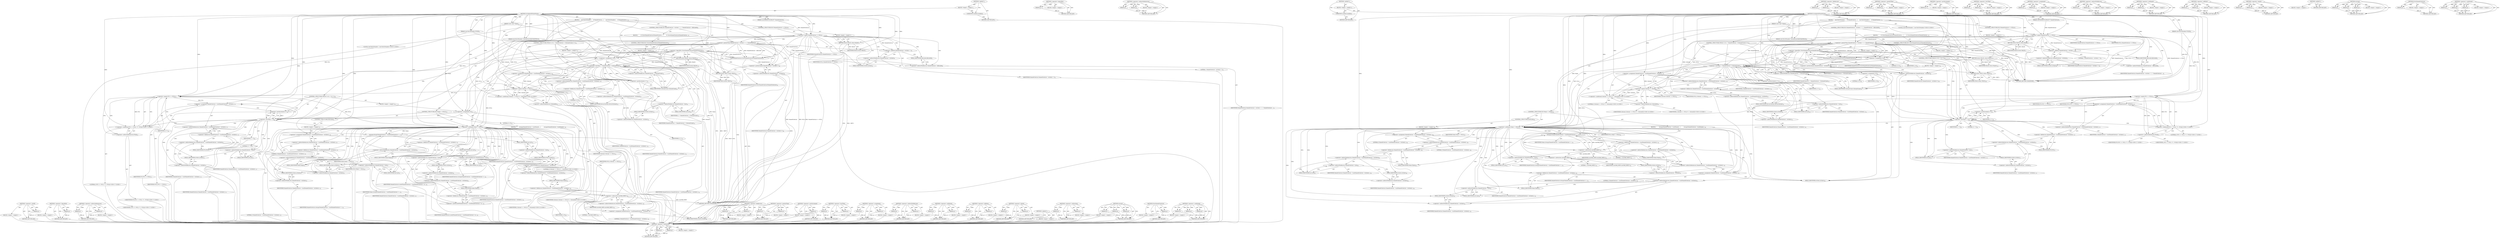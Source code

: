 digraph "&lt;operator&gt;.conditional" {
vulnerable_263 [label=<(METHOD,&lt;operator&gt;.sizeOf)>];
vulnerable_264 [label=<(PARAM,p1)>];
vulnerable_265 [label=<(BLOCK,&lt;empty&gt;,&lt;empty&gt;)>];
vulnerable_266 [label=<(METHOD_RETURN,ANY)>];
vulnerable_214 [label=<(METHOD,&lt;operator&gt;.logicalNot)>];
vulnerable_215 [label=<(PARAM,p1)>];
vulnerable_216 [label=<(BLOCK,&lt;empty&gt;,&lt;empty&gt;)>];
vulnerable_217 [label=<(METHOD_RETURN,ANY)>];
vulnerable_236 [label=<(METHOD,&lt;operator&gt;.indirectIndexAccess)>];
vulnerable_237 [label=<(PARAM,p1)>];
vulnerable_238 [label=<(PARAM,p2)>];
vulnerable_239 [label=<(BLOCK,&lt;empty&gt;,&lt;empty&gt;)>];
vulnerable_240 [label=<(METHOD_RETURN,ANY)>];
vulnerable_6 [label=<(METHOD,&lt;global&gt;)<SUB>1</SUB>>];
vulnerable_7 [label=<(BLOCK,&lt;empty&gt;,&lt;empty&gt;)<SUB>1</SUB>>];
vulnerable_8 [label=<(UNKNOWN,cmsBool,cmsBool)<SUB>1</SUB>>];
vulnerable_9 [label=<(METHOD,cmsAppendNamedColor)<SUB>1</SUB>>];
vulnerable_10 [label=<(PARAM,cmsNAMEDCOLORLIST* NamedColorList)<SUB>1</SUB>>];
vulnerable_11 [label=<(PARAM,const char* Name)<SUB>2</SUB>>];
vulnerable_12 [label=<(PARAM,cmsUInt16Number PCS[3])<SUB>3</SUB>>];
vulnerable_13 [label=<(PARAM,cmsUInt16Number Colorant[cmsMAXCHANNELS])<SUB>3</SUB>>];
vulnerable_14 [label=<(BLOCK,{
    cmsUInt32Number i;

    if (NamedColorLis...,{
    cmsUInt32Number i;

    if (NamedColorLis...)<SUB>4</SUB>>];
vulnerable_15 [label="<(LOCAL,cmsUInt32Number i: cmsUInt32Number)<SUB>5</SUB>>"];
vulnerable_16 [label=<(CONTROL_STRUCTURE,IF,if (NamedColorList == NULL))<SUB>7</SUB>>];
vulnerable_17 [label=<(&lt;operator&gt;.equals,NamedColorList == NULL)<SUB>7</SUB>>];
vulnerable_18 [label=<(IDENTIFIER,NamedColorList,NamedColorList == NULL)<SUB>7</SUB>>];
vulnerable_19 [label=<(IDENTIFIER,NULL,NamedColorList == NULL)<SUB>7</SUB>>];
vulnerable_20 [label=<(BLOCK,&lt;empty&gt;,&lt;empty&gt;)<SUB>7</SUB>>];
vulnerable_21 [label=<(RETURN,return FALSE;,return FALSE;)<SUB>7</SUB>>];
vulnerable_22 [label=<(IDENTIFIER,FALSE,return FALSE;)<SUB>7</SUB>>];
vulnerable_23 [label=<(CONTROL_STRUCTURE,IF,if (NamedColorList -&gt;nColors + 1 &gt; NamedColorList -&gt;Allocated))<SUB>9</SUB>>];
vulnerable_24 [label=<(&lt;operator&gt;.greaterThan,NamedColorList -&gt;nColors + 1 &gt; NamedColorList -...)<SUB>9</SUB>>];
vulnerable_25 [label=<(&lt;operator&gt;.addition,NamedColorList -&gt;nColors + 1)<SUB>9</SUB>>];
vulnerable_26 [label=<(&lt;operator&gt;.indirectFieldAccess,NamedColorList -&gt;nColors)<SUB>9</SUB>>];
vulnerable_27 [label=<(IDENTIFIER,NamedColorList,NamedColorList -&gt;nColors + 1)<SUB>9</SUB>>];
vulnerable_28 [label=<(FIELD_IDENTIFIER,nColors,nColors)<SUB>9</SUB>>];
vulnerable_29 [label=<(LITERAL,1,NamedColorList -&gt;nColors + 1)<SUB>9</SUB>>];
vulnerable_30 [label=<(&lt;operator&gt;.indirectFieldAccess,NamedColorList -&gt;Allocated)<SUB>9</SUB>>];
vulnerable_31 [label=<(IDENTIFIER,NamedColorList,NamedColorList -&gt;nColors + 1 &gt; NamedColorList -...)<SUB>9</SUB>>];
vulnerable_32 [label=<(FIELD_IDENTIFIER,Allocated,Allocated)<SUB>9</SUB>>];
vulnerable_33 [label=<(BLOCK,{
        if (!GrowNamedColorList(NamedColorLis...,{
        if (!GrowNamedColorList(NamedColorLis...)<SUB>9</SUB>>];
vulnerable_34 [label=<(CONTROL_STRUCTURE,IF,if (!GrowNamedColorList(NamedColorList)))<SUB>10</SUB>>];
vulnerable_35 [label=<(&lt;operator&gt;.logicalNot,!GrowNamedColorList(NamedColorList))<SUB>10</SUB>>];
vulnerable_36 [label=<(GrowNamedColorList,GrowNamedColorList(NamedColorList))<SUB>10</SUB>>];
vulnerable_37 [label=<(IDENTIFIER,NamedColorList,GrowNamedColorList(NamedColorList))<SUB>10</SUB>>];
vulnerable_38 [label=<(BLOCK,&lt;empty&gt;,&lt;empty&gt;)<SUB>10</SUB>>];
vulnerable_39 [label=<(RETURN,return FALSE;,return FALSE;)<SUB>10</SUB>>];
vulnerable_40 [label=<(IDENTIFIER,FALSE,return FALSE;)<SUB>10</SUB>>];
vulnerable_41 [label=<(CONTROL_STRUCTURE,FOR,for (i=0;i &lt; NamedColorList -&gt;ColorantCount;i++))<SUB>13</SUB>>];
vulnerable_42 [label=<(BLOCK,&lt;empty&gt;,&lt;empty&gt;)<SUB>13</SUB>>];
vulnerable_43 [label=<(&lt;operator&gt;.assignment,i=0)<SUB>13</SUB>>];
vulnerable_44 [label=<(IDENTIFIER,i,i=0)<SUB>13</SUB>>];
vulnerable_45 [label=<(LITERAL,0,i=0)<SUB>13</SUB>>];
vulnerable_46 [label=<(&lt;operator&gt;.lessThan,i &lt; NamedColorList -&gt;ColorantCount)<SUB>13</SUB>>];
vulnerable_47 [label=<(IDENTIFIER,i,i &lt; NamedColorList -&gt;ColorantCount)<SUB>13</SUB>>];
vulnerable_48 [label=<(&lt;operator&gt;.indirectFieldAccess,NamedColorList -&gt;ColorantCount)<SUB>13</SUB>>];
vulnerable_49 [label=<(IDENTIFIER,NamedColorList,i &lt; NamedColorList -&gt;ColorantCount)<SUB>13</SUB>>];
vulnerable_50 [label=<(FIELD_IDENTIFIER,ColorantCount,ColorantCount)<SUB>13</SUB>>];
vulnerable_51 [label=<(&lt;operator&gt;.postIncrement,i++)<SUB>13</SUB>>];
vulnerable_52 [label=<(IDENTIFIER,i,i++)<SUB>13</SUB>>];
vulnerable_53 [label=<(&lt;operator&gt;.assignment,NamedColorList -&gt;List[NamedColorList -&gt;nColors]...)<SUB>14</SUB>>];
vulnerable_54 [label=<(&lt;operator&gt;.indirectIndexAccess,NamedColorList -&gt;List[NamedColorList -&gt;nColors]...)<SUB>14</SUB>>];
vulnerable_55 [label=<(&lt;operator&gt;.fieldAccess,NamedColorList -&gt;List[NamedColorList -&gt;nColors]...)<SUB>14</SUB>>];
vulnerable_56 [label=<(&lt;operator&gt;.indirectIndexAccess,NamedColorList -&gt;List[NamedColorList -&gt;nColors])<SUB>14</SUB>>];
vulnerable_57 [label=<(&lt;operator&gt;.indirectFieldAccess,NamedColorList -&gt;List)<SUB>14</SUB>>];
vulnerable_58 [label=<(IDENTIFIER,NamedColorList,NamedColorList -&gt;List[NamedColorList -&gt;nColors]...)<SUB>14</SUB>>];
vulnerable_59 [label=<(FIELD_IDENTIFIER,List,List)<SUB>14</SUB>>];
vulnerable_60 [label=<(&lt;operator&gt;.indirectFieldAccess,NamedColorList -&gt;nColors)<SUB>14</SUB>>];
vulnerable_61 [label=<(IDENTIFIER,NamedColorList,NamedColorList -&gt;List[NamedColorList -&gt;nColors]...)<SUB>14</SUB>>];
vulnerable_62 [label=<(FIELD_IDENTIFIER,nColors,nColors)<SUB>14</SUB>>];
vulnerable_63 [label=<(FIELD_IDENTIFIER,DeviceColorant,DeviceColorant)<SUB>14</SUB>>];
vulnerable_64 [label=<(IDENTIFIER,i,NamedColorList -&gt;List[NamedColorList -&gt;nColors]...)<SUB>14</SUB>>];
vulnerable_65 [label="<(&lt;operator&gt;.conditional,Colorant == NULL? 0 : Colorant[i])<SUB>14</SUB>>"];
vulnerable_66 [label=<(&lt;operator&gt;.equals,Colorant == NULL)<SUB>14</SUB>>];
vulnerable_67 [label=<(IDENTIFIER,Colorant,Colorant == NULL)<SUB>14</SUB>>];
vulnerable_68 [label=<(IDENTIFIER,NULL,Colorant == NULL)<SUB>14</SUB>>];
vulnerable_69 [label="<(LITERAL,0,Colorant == NULL? 0 : Colorant[i])<SUB>14</SUB>>"];
vulnerable_70 [label=<(&lt;operator&gt;.indirectIndexAccess,Colorant[i])<SUB>14</SUB>>];
vulnerable_71 [label="<(IDENTIFIER,Colorant,Colorant == NULL? 0 : Colorant[i])<SUB>14</SUB>>"];
vulnerable_72 [label="<(IDENTIFIER,i,Colorant == NULL? 0 : Colorant[i])<SUB>14</SUB>>"];
vulnerable_73 [label=<(CONTROL_STRUCTURE,FOR,for (i=0;i &lt; 3;i++))<SUB>16</SUB>>];
vulnerable_74 [label=<(BLOCK,&lt;empty&gt;,&lt;empty&gt;)<SUB>16</SUB>>];
vulnerable_75 [label=<(&lt;operator&gt;.assignment,i=0)<SUB>16</SUB>>];
vulnerable_76 [label=<(IDENTIFIER,i,i=0)<SUB>16</SUB>>];
vulnerable_77 [label=<(LITERAL,0,i=0)<SUB>16</SUB>>];
vulnerable_78 [label=<(&lt;operator&gt;.lessThan,i &lt; 3)<SUB>16</SUB>>];
vulnerable_79 [label=<(IDENTIFIER,i,i &lt; 3)<SUB>16</SUB>>];
vulnerable_80 [label=<(LITERAL,3,i &lt; 3)<SUB>16</SUB>>];
vulnerable_81 [label=<(&lt;operator&gt;.postIncrement,i++)<SUB>16</SUB>>];
vulnerable_82 [label=<(IDENTIFIER,i,i++)<SUB>16</SUB>>];
vulnerable_83 [label=<(&lt;operator&gt;.assignment,NamedColorList -&gt;List[NamedColorList -&gt;nColors]...)<SUB>17</SUB>>];
vulnerable_84 [label=<(&lt;operator&gt;.indirectIndexAccess,NamedColorList -&gt;List[NamedColorList -&gt;nColors]...)<SUB>17</SUB>>];
vulnerable_85 [label=<(&lt;operator&gt;.fieldAccess,NamedColorList -&gt;List[NamedColorList -&gt;nColors]...)<SUB>17</SUB>>];
vulnerable_86 [label=<(&lt;operator&gt;.indirectIndexAccess,NamedColorList -&gt;List[NamedColorList -&gt;nColors])<SUB>17</SUB>>];
vulnerable_87 [label=<(&lt;operator&gt;.indirectFieldAccess,NamedColorList -&gt;List)<SUB>17</SUB>>];
vulnerable_88 [label=<(IDENTIFIER,NamedColorList,NamedColorList -&gt;List[NamedColorList -&gt;nColors]...)<SUB>17</SUB>>];
vulnerable_89 [label=<(FIELD_IDENTIFIER,List,List)<SUB>17</SUB>>];
vulnerable_90 [label=<(&lt;operator&gt;.indirectFieldAccess,NamedColorList -&gt;nColors)<SUB>17</SUB>>];
vulnerable_91 [label=<(IDENTIFIER,NamedColorList,NamedColorList -&gt;List[NamedColorList -&gt;nColors]...)<SUB>17</SUB>>];
vulnerable_92 [label=<(FIELD_IDENTIFIER,nColors,nColors)<SUB>17</SUB>>];
vulnerable_93 [label=<(FIELD_IDENTIFIER,PCS,PCS)<SUB>17</SUB>>];
vulnerable_94 [label=<(IDENTIFIER,i,NamedColorList -&gt;List[NamedColorList -&gt;nColors]...)<SUB>17</SUB>>];
vulnerable_95 [label="<(&lt;operator&gt;.conditional,PCS == NULL ? 0 : PCS[i])<SUB>17</SUB>>"];
vulnerable_96 [label=<(&lt;operator&gt;.equals,PCS == NULL)<SUB>17</SUB>>];
vulnerable_97 [label=<(IDENTIFIER,PCS,PCS == NULL)<SUB>17</SUB>>];
vulnerable_98 [label=<(IDENTIFIER,NULL,PCS == NULL)<SUB>17</SUB>>];
vulnerable_99 [label="<(LITERAL,0,PCS == NULL ? 0 : PCS[i])<SUB>17</SUB>>"];
vulnerable_100 [label=<(&lt;operator&gt;.indirectIndexAccess,PCS[i])<SUB>17</SUB>>];
vulnerable_101 [label="<(IDENTIFIER,PCS,PCS == NULL ? 0 : PCS[i])<SUB>17</SUB>>"];
vulnerable_102 [label="<(IDENTIFIER,i,PCS == NULL ? 0 : PCS[i])<SUB>17</SUB>>"];
vulnerable_103 [label=<(CONTROL_STRUCTURE,IF,if (Name != NULL))<SUB>19</SUB>>];
vulnerable_104 [label=<(&lt;operator&gt;.notEquals,Name != NULL)<SUB>19</SUB>>];
vulnerable_105 [label=<(IDENTIFIER,Name,Name != NULL)<SUB>19</SUB>>];
vulnerable_106 [label=<(IDENTIFIER,NULL,Name != NULL)<SUB>19</SUB>>];
vulnerable_107 [label=<(BLOCK,{
 
        strncpy(NamedColorList -&gt;List[Named...,{
 
        strncpy(NamedColorList -&gt;List[Named...)<SUB>19</SUB>>];
vulnerable_108 [label=<(strncpy,strncpy(NamedColorList -&gt;List[NamedColorList -&gt;...)<SUB>21</SUB>>];
vulnerable_109 [label=<(&lt;operator&gt;.fieldAccess,NamedColorList -&gt;List[NamedColorList -&gt;nColors]...)<SUB>21</SUB>>];
vulnerable_110 [label=<(&lt;operator&gt;.indirectIndexAccess,NamedColorList -&gt;List[NamedColorList -&gt;nColors])<SUB>21</SUB>>];
vulnerable_111 [label=<(&lt;operator&gt;.indirectFieldAccess,NamedColorList -&gt;List)<SUB>21</SUB>>];
vulnerable_112 [label=<(IDENTIFIER,NamedColorList,strncpy(NamedColorList -&gt;List[NamedColorList -&gt;...)<SUB>21</SUB>>];
vulnerable_113 [label=<(FIELD_IDENTIFIER,List,List)<SUB>21</SUB>>];
vulnerable_114 [label=<(&lt;operator&gt;.indirectFieldAccess,NamedColorList -&gt;nColors)<SUB>21</SUB>>];
vulnerable_115 [label=<(IDENTIFIER,NamedColorList,strncpy(NamedColorList -&gt;List[NamedColorList -&gt;...)<SUB>21</SUB>>];
vulnerable_116 [label=<(FIELD_IDENTIFIER,nColors,nColors)<SUB>21</SUB>>];
vulnerable_117 [label=<(FIELD_IDENTIFIER,Name,Name)<SUB>21</SUB>>];
vulnerable_118 [label=<(IDENTIFIER,Name,strncpy(NamedColorList -&gt;List[NamedColorList -&gt;...)<SUB>21</SUB>>];
vulnerable_119 [label=<(&lt;operator&gt;.sizeOf,sizeof(NamedColorList -&gt;List[NamedColorList -&gt;n...)<SUB>22</SUB>>];
vulnerable_120 [label=<(&lt;operator&gt;.fieldAccess,NamedColorList -&gt;List[NamedColorList -&gt;nColors]...)<SUB>22</SUB>>];
vulnerable_121 [label=<(&lt;operator&gt;.indirectIndexAccess,NamedColorList -&gt;List[NamedColorList -&gt;nColors])<SUB>22</SUB>>];
vulnerable_122 [label=<(&lt;operator&gt;.indirectFieldAccess,NamedColorList -&gt;List)<SUB>22</SUB>>];
vulnerable_123 [label=<(IDENTIFIER,NamedColorList,sizeof(NamedColorList -&gt;List[NamedColorList -&gt;n...)<SUB>22</SUB>>];
vulnerable_124 [label=<(FIELD_IDENTIFIER,List,List)<SUB>22</SUB>>];
vulnerable_125 [label=<(&lt;operator&gt;.indirectFieldAccess,NamedColorList -&gt;nColors)<SUB>22</SUB>>];
vulnerable_126 [label=<(IDENTIFIER,NamedColorList,sizeof(NamedColorList -&gt;List[NamedColorList -&gt;n...)<SUB>22</SUB>>];
vulnerable_127 [label=<(FIELD_IDENTIFIER,nColors,nColors)<SUB>22</SUB>>];
vulnerable_128 [label=<(FIELD_IDENTIFIER,Name,Name)<SUB>22</SUB>>];
vulnerable_129 [label=<(&lt;operator&gt;.assignment,NamedColorList -&gt;List[NamedColorList -&gt;nColors]...)<SUB>23</SUB>>];
vulnerable_130 [label=<(&lt;operator&gt;.indirectIndexAccess,NamedColorList -&gt;List[NamedColorList -&gt;nColors]...)<SUB>23</SUB>>];
vulnerable_131 [label=<(&lt;operator&gt;.fieldAccess,NamedColorList -&gt;List[NamedColorList -&gt;nColors]...)<SUB>23</SUB>>];
vulnerable_132 [label=<(&lt;operator&gt;.indirectIndexAccess,NamedColorList -&gt;List[NamedColorList -&gt;nColors])<SUB>23</SUB>>];
vulnerable_133 [label=<(&lt;operator&gt;.indirectFieldAccess,NamedColorList -&gt;List)<SUB>23</SUB>>];
vulnerable_134 [label=<(IDENTIFIER,NamedColorList,NamedColorList -&gt;List[NamedColorList -&gt;nColors]...)<SUB>23</SUB>>];
vulnerable_135 [label=<(FIELD_IDENTIFIER,List,List)<SUB>23</SUB>>];
vulnerable_136 [label=<(&lt;operator&gt;.indirectFieldAccess,NamedColorList -&gt;nColors)<SUB>23</SUB>>];
vulnerable_137 [label=<(IDENTIFIER,NamedColorList,NamedColorList -&gt;List[NamedColorList -&gt;nColors]...)<SUB>23</SUB>>];
vulnerable_138 [label=<(FIELD_IDENTIFIER,nColors,nColors)<SUB>23</SUB>>];
vulnerable_139 [label=<(FIELD_IDENTIFIER,Name,Name)<SUB>23</SUB>>];
vulnerable_140 [label=<(&lt;operator&gt;.subtraction,cmsMAX_PATH-1)<SUB>23</SUB>>];
vulnerable_141 [label=<(IDENTIFIER,cmsMAX_PATH,cmsMAX_PATH-1)<SUB>23</SUB>>];
vulnerable_142 [label=<(LITERAL,1,cmsMAX_PATH-1)<SUB>23</SUB>>];
vulnerable_143 [label=<(LITERAL,0,NamedColorList -&gt;List[NamedColorList -&gt;nColors]...)<SUB>23</SUB>>];
vulnerable_144 [label=<(CONTROL_STRUCTURE,ELSE,else)<SUB>27</SUB>>];
vulnerable_145 [label=<(BLOCK,&lt;empty&gt;,&lt;empty&gt;)<SUB>27</SUB>>];
vulnerable_146 [label=<(&lt;operator&gt;.assignment,NamedColorList -&gt;List[NamedColorList -&gt;nColors]...)<SUB>27</SUB>>];
vulnerable_147 [label=<(&lt;operator&gt;.indirectIndexAccess,NamedColorList -&gt;List[NamedColorList -&gt;nColors]...)<SUB>27</SUB>>];
vulnerable_148 [label=<(&lt;operator&gt;.fieldAccess,NamedColorList -&gt;List[NamedColorList -&gt;nColors]...)<SUB>27</SUB>>];
vulnerable_149 [label=<(&lt;operator&gt;.indirectIndexAccess,NamedColorList -&gt;List[NamedColorList -&gt;nColors])<SUB>27</SUB>>];
vulnerable_150 [label=<(&lt;operator&gt;.indirectFieldAccess,NamedColorList -&gt;List)<SUB>27</SUB>>];
vulnerable_151 [label=<(IDENTIFIER,NamedColorList,NamedColorList -&gt;List[NamedColorList -&gt;nColors]...)<SUB>27</SUB>>];
vulnerable_152 [label=<(FIELD_IDENTIFIER,List,List)<SUB>27</SUB>>];
vulnerable_153 [label=<(&lt;operator&gt;.indirectFieldAccess,NamedColorList -&gt;nColors)<SUB>27</SUB>>];
vulnerable_154 [label=<(IDENTIFIER,NamedColorList,NamedColorList -&gt;List[NamedColorList -&gt;nColors]...)<SUB>27</SUB>>];
vulnerable_155 [label=<(FIELD_IDENTIFIER,nColors,nColors)<SUB>27</SUB>>];
vulnerable_156 [label=<(FIELD_IDENTIFIER,Name,Name)<SUB>27</SUB>>];
vulnerable_157 [label=<(LITERAL,0,NamedColorList -&gt;List[NamedColorList -&gt;nColors]...)<SUB>27</SUB>>];
vulnerable_158 [label=<(LITERAL,0,NamedColorList -&gt;List[NamedColorList -&gt;nColors]...)<SUB>27</SUB>>];
vulnerable_159 [label=<(&lt;operator&gt;.postIncrement,NamedColorList -&gt;nColors++)<SUB>30</SUB>>];
vulnerable_160 [label=<(&lt;operator&gt;.indirectFieldAccess,NamedColorList -&gt;nColors)<SUB>30</SUB>>];
vulnerable_161 [label=<(IDENTIFIER,NamedColorList,NamedColorList -&gt;nColors++)<SUB>30</SUB>>];
vulnerable_162 [label=<(FIELD_IDENTIFIER,nColors,nColors)<SUB>30</SUB>>];
vulnerable_163 [label=<(RETURN,return TRUE;,return TRUE;)<SUB>31</SUB>>];
vulnerable_164 [label=<(IDENTIFIER,TRUE,return TRUE;)<SUB>31</SUB>>];
vulnerable_165 [label=<(METHOD_RETURN,CMSEXPORT)<SUB>1</SUB>>];
vulnerable_167 [label=<(METHOD_RETURN,ANY)<SUB>1</SUB>>];
vulnerable_241 [label=<(METHOD,&lt;operator&gt;.fieldAccess)>];
vulnerable_242 [label=<(PARAM,p1)>];
vulnerable_243 [label=<(PARAM,p2)>];
vulnerable_244 [label=<(BLOCK,&lt;empty&gt;,&lt;empty&gt;)>];
vulnerable_245 [label=<(METHOD_RETURN,ANY)>];
vulnerable_199 [label=<(METHOD,&lt;operator&gt;.greaterThan)>];
vulnerable_200 [label=<(PARAM,p1)>];
vulnerable_201 [label=<(PARAM,p2)>];
vulnerable_202 [label=<(BLOCK,&lt;empty&gt;,&lt;empty&gt;)>];
vulnerable_203 [label=<(METHOD_RETURN,ANY)>];
vulnerable_232 [label=<(METHOD,&lt;operator&gt;.postIncrement)>];
vulnerable_233 [label=<(PARAM,p1)>];
vulnerable_234 [label=<(BLOCK,&lt;empty&gt;,&lt;empty&gt;)>];
vulnerable_235 [label=<(METHOD_RETURN,ANY)>];
vulnerable_227 [label=<(METHOD,&lt;operator&gt;.lessThan)>];
vulnerable_228 [label=<(PARAM,p1)>];
vulnerable_229 [label=<(PARAM,p2)>];
vulnerable_230 [label=<(BLOCK,&lt;empty&gt;,&lt;empty&gt;)>];
vulnerable_231 [label=<(METHOD_RETURN,ANY)>];
vulnerable_222 [label=<(METHOD,&lt;operator&gt;.assignment)>];
vulnerable_223 [label=<(PARAM,p1)>];
vulnerable_224 [label=<(PARAM,p2)>];
vulnerable_225 [label=<(BLOCK,&lt;empty&gt;,&lt;empty&gt;)>];
vulnerable_226 [label=<(METHOD_RETURN,ANY)>];
vulnerable_209 [label=<(METHOD,&lt;operator&gt;.indirectFieldAccess)>];
vulnerable_210 [label=<(PARAM,p1)>];
vulnerable_211 [label=<(PARAM,p2)>];
vulnerable_212 [label=<(BLOCK,&lt;empty&gt;,&lt;empty&gt;)>];
vulnerable_213 [label=<(METHOD_RETURN,ANY)>];
vulnerable_252 [label=<(METHOD,&lt;operator&gt;.notEquals)>];
vulnerable_253 [label=<(PARAM,p1)>];
vulnerable_254 [label=<(PARAM,p2)>];
vulnerable_255 [label=<(BLOCK,&lt;empty&gt;,&lt;empty&gt;)>];
vulnerable_256 [label=<(METHOD_RETURN,ANY)>];
vulnerable_204 [label=<(METHOD,&lt;operator&gt;.addition)>];
vulnerable_205 [label=<(PARAM,p1)>];
vulnerable_206 [label=<(PARAM,p2)>];
vulnerable_207 [label=<(BLOCK,&lt;empty&gt;,&lt;empty&gt;)>];
vulnerable_208 [label=<(METHOD_RETURN,ANY)>];
vulnerable_194 [label=<(METHOD,&lt;operator&gt;.equals)>];
vulnerable_195 [label=<(PARAM,p1)>];
vulnerable_196 [label=<(PARAM,p2)>];
vulnerable_197 [label=<(BLOCK,&lt;empty&gt;,&lt;empty&gt;)>];
vulnerable_198 [label=<(METHOD_RETURN,ANY)>];
vulnerable_188 [label=<(METHOD,&lt;global&gt;)<SUB>1</SUB>>];
vulnerable_189 [label=<(BLOCK,&lt;empty&gt;,&lt;empty&gt;)>];
vulnerable_190 [label=<(METHOD_RETURN,ANY)>];
vulnerable_267 [label=<(METHOD,&lt;operator&gt;.subtraction)>];
vulnerable_268 [label=<(PARAM,p1)>];
vulnerable_269 [label=<(PARAM,p2)>];
vulnerable_270 [label=<(BLOCK,&lt;empty&gt;,&lt;empty&gt;)>];
vulnerable_271 [label=<(METHOD_RETURN,ANY)>];
vulnerable_257 [label=<(METHOD,strncpy)>];
vulnerable_258 [label=<(PARAM,p1)>];
vulnerable_259 [label=<(PARAM,p2)>];
vulnerable_260 [label=<(PARAM,p3)>];
vulnerable_261 [label=<(BLOCK,&lt;empty&gt;,&lt;empty&gt;)>];
vulnerable_262 [label=<(METHOD_RETURN,ANY)>];
vulnerable_218 [label=<(METHOD,GrowNamedColorList)>];
vulnerable_219 [label=<(PARAM,p1)>];
vulnerable_220 [label=<(BLOCK,&lt;empty&gt;,&lt;empty&gt;)>];
vulnerable_221 [label=<(METHOD_RETURN,ANY)>];
vulnerable_246 [label=<(METHOD,&lt;operator&gt;.conditional)>];
vulnerable_247 [label=<(PARAM,p1)>];
vulnerable_248 [label=<(PARAM,p2)>];
vulnerable_249 [label=<(PARAM,p3)>];
vulnerable_250 [label=<(BLOCK,&lt;empty&gt;,&lt;empty&gt;)>];
vulnerable_251 [label=<(METHOD_RETURN,ANY)>];
fixed_256 [label=<(METHOD,&lt;operator&gt;.subtraction)>];
fixed_257 [label=<(PARAM,p1)>];
fixed_258 [label=<(PARAM,p2)>];
fixed_259 [label=<(BLOCK,&lt;empty&gt;,&lt;empty&gt;)>];
fixed_260 [label=<(METHOD_RETURN,ANY)>];
fixed_207 [label=<(METHOD,&lt;operator&gt;.logicalNot)>];
fixed_208 [label=<(PARAM,p1)>];
fixed_209 [label=<(BLOCK,&lt;empty&gt;,&lt;empty&gt;)>];
fixed_210 [label=<(METHOD_RETURN,ANY)>];
fixed_229 [label=<(METHOD,&lt;operator&gt;.indirectIndexAccess)>];
fixed_230 [label=<(PARAM,p1)>];
fixed_231 [label=<(PARAM,p2)>];
fixed_232 [label=<(BLOCK,&lt;empty&gt;,&lt;empty&gt;)>];
fixed_233 [label=<(METHOD_RETURN,ANY)>];
fixed_6 [label=<(METHOD,&lt;global&gt;)<SUB>1</SUB>>];
fixed_7 [label=<(BLOCK,&lt;empty&gt;,&lt;empty&gt;)<SUB>1</SUB>>];
fixed_8 [label=<(UNKNOWN,cmsBool,cmsBool)<SUB>1</SUB>>];
fixed_9 [label=<(METHOD,cmsAppendNamedColor)<SUB>1</SUB>>];
fixed_10 [label=<(PARAM,cmsNAMEDCOLORLIST* NamedColorList)<SUB>1</SUB>>];
fixed_11 [label=<(PARAM,const char* Name)<SUB>2</SUB>>];
fixed_12 [label=<(PARAM,cmsUInt16Number PCS[3])<SUB>3</SUB>>];
fixed_13 [label=<(PARAM,cmsUInt16Number Colorant[cmsMAXCHANNELS])<SUB>3</SUB>>];
fixed_14 [label=<(BLOCK,{
    cmsUInt32Number i;

    if (NamedColorLis...,{
    cmsUInt32Number i;

    if (NamedColorLis...)<SUB>4</SUB>>];
fixed_15 [label="<(LOCAL,cmsUInt32Number i: cmsUInt32Number)<SUB>5</SUB>>"];
fixed_16 [label=<(CONTROL_STRUCTURE,IF,if (NamedColorList == NULL))<SUB>7</SUB>>];
fixed_17 [label=<(&lt;operator&gt;.equals,NamedColorList == NULL)<SUB>7</SUB>>];
fixed_18 [label=<(IDENTIFIER,NamedColorList,NamedColorList == NULL)<SUB>7</SUB>>];
fixed_19 [label=<(IDENTIFIER,NULL,NamedColorList == NULL)<SUB>7</SUB>>];
fixed_20 [label=<(BLOCK,&lt;empty&gt;,&lt;empty&gt;)<SUB>7</SUB>>];
fixed_21 [label=<(RETURN,return FALSE;,return FALSE;)<SUB>7</SUB>>];
fixed_22 [label=<(IDENTIFIER,FALSE,return FALSE;)<SUB>7</SUB>>];
fixed_23 [label=<(CONTROL_STRUCTURE,IF,if (NamedColorList -&gt;nColors + 1 &gt; NamedColorList -&gt;Allocated))<SUB>9</SUB>>];
fixed_24 [label=<(&lt;operator&gt;.greaterThan,NamedColorList -&gt;nColors + 1 &gt; NamedColorList -...)<SUB>9</SUB>>];
fixed_25 [label=<(&lt;operator&gt;.addition,NamedColorList -&gt;nColors + 1)<SUB>9</SUB>>];
fixed_26 [label=<(&lt;operator&gt;.indirectFieldAccess,NamedColorList -&gt;nColors)<SUB>9</SUB>>];
fixed_27 [label=<(IDENTIFIER,NamedColorList,NamedColorList -&gt;nColors + 1)<SUB>9</SUB>>];
fixed_28 [label=<(FIELD_IDENTIFIER,nColors,nColors)<SUB>9</SUB>>];
fixed_29 [label=<(LITERAL,1,NamedColorList -&gt;nColors + 1)<SUB>9</SUB>>];
fixed_30 [label=<(&lt;operator&gt;.indirectFieldAccess,NamedColorList -&gt;Allocated)<SUB>9</SUB>>];
fixed_31 [label=<(IDENTIFIER,NamedColorList,NamedColorList -&gt;nColors + 1 &gt; NamedColorList -...)<SUB>9</SUB>>];
fixed_32 [label=<(FIELD_IDENTIFIER,Allocated,Allocated)<SUB>9</SUB>>];
fixed_33 [label=<(BLOCK,{
        if (!GrowNamedColorList(NamedColorLis...,{
        if (!GrowNamedColorList(NamedColorLis...)<SUB>9</SUB>>];
fixed_34 [label=<(CONTROL_STRUCTURE,IF,if (!GrowNamedColorList(NamedColorList)))<SUB>10</SUB>>];
fixed_35 [label=<(&lt;operator&gt;.logicalNot,!GrowNamedColorList(NamedColorList))<SUB>10</SUB>>];
fixed_36 [label=<(GrowNamedColorList,GrowNamedColorList(NamedColorList))<SUB>10</SUB>>];
fixed_37 [label=<(IDENTIFIER,NamedColorList,GrowNamedColorList(NamedColorList))<SUB>10</SUB>>];
fixed_38 [label=<(BLOCK,&lt;empty&gt;,&lt;empty&gt;)<SUB>10</SUB>>];
fixed_39 [label=<(RETURN,return FALSE;,return FALSE;)<SUB>10</SUB>>];
fixed_40 [label=<(IDENTIFIER,FALSE,return FALSE;)<SUB>10</SUB>>];
fixed_41 [label=<(CONTROL_STRUCTURE,FOR,for (i=0;i &lt; NamedColorList -&gt;ColorantCount;i++))<SUB>13</SUB>>];
fixed_42 [label=<(BLOCK,&lt;empty&gt;,&lt;empty&gt;)<SUB>13</SUB>>];
fixed_43 [label=<(&lt;operator&gt;.assignment,i=0)<SUB>13</SUB>>];
fixed_44 [label=<(IDENTIFIER,i,i=0)<SUB>13</SUB>>];
fixed_45 [label=<(LITERAL,0,i=0)<SUB>13</SUB>>];
fixed_46 [label=<(&lt;operator&gt;.lessThan,i &lt; NamedColorList -&gt;ColorantCount)<SUB>13</SUB>>];
fixed_47 [label=<(IDENTIFIER,i,i &lt; NamedColorList -&gt;ColorantCount)<SUB>13</SUB>>];
fixed_48 [label=<(&lt;operator&gt;.indirectFieldAccess,NamedColorList -&gt;ColorantCount)<SUB>13</SUB>>];
fixed_49 [label=<(IDENTIFIER,NamedColorList,i &lt; NamedColorList -&gt;ColorantCount)<SUB>13</SUB>>];
fixed_50 [label=<(FIELD_IDENTIFIER,ColorantCount,ColorantCount)<SUB>13</SUB>>];
fixed_51 [label=<(&lt;operator&gt;.postIncrement,i++)<SUB>13</SUB>>];
fixed_52 [label=<(IDENTIFIER,i,i++)<SUB>13</SUB>>];
fixed_53 [label=<(&lt;operator&gt;.assignment,NamedColorList -&gt;List[NamedColorList -&gt;nColors]...)<SUB>14</SUB>>];
fixed_54 [label=<(&lt;operator&gt;.indirectIndexAccess,NamedColorList -&gt;List[NamedColorList -&gt;nColors]...)<SUB>14</SUB>>];
fixed_55 [label=<(&lt;operator&gt;.fieldAccess,NamedColorList -&gt;List[NamedColorList -&gt;nColors]...)<SUB>14</SUB>>];
fixed_56 [label=<(&lt;operator&gt;.indirectIndexAccess,NamedColorList -&gt;List[NamedColorList -&gt;nColors])<SUB>14</SUB>>];
fixed_57 [label=<(&lt;operator&gt;.indirectFieldAccess,NamedColorList -&gt;List)<SUB>14</SUB>>];
fixed_58 [label=<(IDENTIFIER,NamedColorList,NamedColorList -&gt;List[NamedColorList -&gt;nColors]...)<SUB>14</SUB>>];
fixed_59 [label=<(FIELD_IDENTIFIER,List,List)<SUB>14</SUB>>];
fixed_60 [label=<(&lt;operator&gt;.indirectFieldAccess,NamedColorList -&gt;nColors)<SUB>14</SUB>>];
fixed_61 [label=<(IDENTIFIER,NamedColorList,NamedColorList -&gt;List[NamedColorList -&gt;nColors]...)<SUB>14</SUB>>];
fixed_62 [label=<(FIELD_IDENTIFIER,nColors,nColors)<SUB>14</SUB>>];
fixed_63 [label=<(FIELD_IDENTIFIER,DeviceColorant,DeviceColorant)<SUB>14</SUB>>];
fixed_64 [label=<(IDENTIFIER,i,NamedColorList -&gt;List[NamedColorList -&gt;nColors]...)<SUB>14</SUB>>];
fixed_65 [label="<(&lt;operator&gt;.conditional,Colorant == NULL? 0 : Colorant[i])<SUB>14</SUB>>"];
fixed_66 [label=<(&lt;operator&gt;.equals,Colorant == NULL)<SUB>14</SUB>>];
fixed_67 [label=<(IDENTIFIER,Colorant,Colorant == NULL)<SUB>14</SUB>>];
fixed_68 [label=<(IDENTIFIER,NULL,Colorant == NULL)<SUB>14</SUB>>];
fixed_69 [label="<(LITERAL,0,Colorant == NULL? 0 : Colorant[i])<SUB>14</SUB>>"];
fixed_70 [label=<(&lt;operator&gt;.indirectIndexAccess,Colorant[i])<SUB>14</SUB>>];
fixed_71 [label="<(IDENTIFIER,Colorant,Colorant == NULL? 0 : Colorant[i])<SUB>14</SUB>>"];
fixed_72 [label="<(IDENTIFIER,i,Colorant == NULL? 0 : Colorant[i])<SUB>14</SUB>>"];
fixed_73 [label=<(CONTROL_STRUCTURE,FOR,for (i=0;i &lt; 3;i++))<SUB>16</SUB>>];
fixed_74 [label=<(BLOCK,&lt;empty&gt;,&lt;empty&gt;)<SUB>16</SUB>>];
fixed_75 [label=<(&lt;operator&gt;.assignment,i=0)<SUB>16</SUB>>];
fixed_76 [label=<(IDENTIFIER,i,i=0)<SUB>16</SUB>>];
fixed_77 [label=<(LITERAL,0,i=0)<SUB>16</SUB>>];
fixed_78 [label=<(&lt;operator&gt;.lessThan,i &lt; 3)<SUB>16</SUB>>];
fixed_79 [label=<(IDENTIFIER,i,i &lt; 3)<SUB>16</SUB>>];
fixed_80 [label=<(LITERAL,3,i &lt; 3)<SUB>16</SUB>>];
fixed_81 [label=<(&lt;operator&gt;.postIncrement,i++)<SUB>16</SUB>>];
fixed_82 [label=<(IDENTIFIER,i,i++)<SUB>16</SUB>>];
fixed_83 [label=<(&lt;operator&gt;.assignment,NamedColorList -&gt;List[NamedColorList -&gt;nColors]...)<SUB>17</SUB>>];
fixed_84 [label=<(&lt;operator&gt;.indirectIndexAccess,NamedColorList -&gt;List[NamedColorList -&gt;nColors]...)<SUB>17</SUB>>];
fixed_85 [label=<(&lt;operator&gt;.fieldAccess,NamedColorList -&gt;List[NamedColorList -&gt;nColors]...)<SUB>17</SUB>>];
fixed_86 [label=<(&lt;operator&gt;.indirectIndexAccess,NamedColorList -&gt;List[NamedColorList -&gt;nColors])<SUB>17</SUB>>];
fixed_87 [label=<(&lt;operator&gt;.indirectFieldAccess,NamedColorList -&gt;List)<SUB>17</SUB>>];
fixed_88 [label=<(IDENTIFIER,NamedColorList,NamedColorList -&gt;List[NamedColorList -&gt;nColors]...)<SUB>17</SUB>>];
fixed_89 [label=<(FIELD_IDENTIFIER,List,List)<SUB>17</SUB>>];
fixed_90 [label=<(&lt;operator&gt;.indirectFieldAccess,NamedColorList -&gt;nColors)<SUB>17</SUB>>];
fixed_91 [label=<(IDENTIFIER,NamedColorList,NamedColorList -&gt;List[NamedColorList -&gt;nColors]...)<SUB>17</SUB>>];
fixed_92 [label=<(FIELD_IDENTIFIER,nColors,nColors)<SUB>17</SUB>>];
fixed_93 [label=<(FIELD_IDENTIFIER,PCS,PCS)<SUB>17</SUB>>];
fixed_94 [label=<(IDENTIFIER,i,NamedColorList -&gt;List[NamedColorList -&gt;nColors]...)<SUB>17</SUB>>];
fixed_95 [label="<(&lt;operator&gt;.conditional,PCS == NULL ? 0 : PCS[i])<SUB>17</SUB>>"];
fixed_96 [label=<(&lt;operator&gt;.equals,PCS == NULL)<SUB>17</SUB>>];
fixed_97 [label=<(IDENTIFIER,PCS,PCS == NULL)<SUB>17</SUB>>];
fixed_98 [label=<(IDENTIFIER,NULL,PCS == NULL)<SUB>17</SUB>>];
fixed_99 [label="<(LITERAL,0,PCS == NULL ? 0 : PCS[i])<SUB>17</SUB>>"];
fixed_100 [label=<(&lt;operator&gt;.indirectIndexAccess,PCS[i])<SUB>17</SUB>>];
fixed_101 [label="<(IDENTIFIER,PCS,PCS == NULL ? 0 : PCS[i])<SUB>17</SUB>>"];
fixed_102 [label="<(IDENTIFIER,i,PCS == NULL ? 0 : PCS[i])<SUB>17</SUB>>"];
fixed_103 [label=<(CONTROL_STRUCTURE,IF,if (Name != NULL))<SUB>19</SUB>>];
fixed_104 [label=<(&lt;operator&gt;.notEquals,Name != NULL)<SUB>19</SUB>>];
fixed_105 [label=<(IDENTIFIER,Name,Name != NULL)<SUB>19</SUB>>];
fixed_106 [label=<(IDENTIFIER,NULL,Name != NULL)<SUB>19</SUB>>];
fixed_107 [label=<(BLOCK,{
 
        strncpy(NamedColorList -&gt;List[Named...,{
 
        strncpy(NamedColorList -&gt;List[Named...)<SUB>19</SUB>>];
fixed_108 [label=<(strncpy,strncpy(NamedColorList -&gt;List[NamedColorList -&gt;...)<SUB>21</SUB>>];
fixed_109 [label=<(&lt;operator&gt;.fieldAccess,NamedColorList -&gt;List[NamedColorList -&gt;nColors]...)<SUB>21</SUB>>];
fixed_110 [label=<(&lt;operator&gt;.indirectIndexAccess,NamedColorList -&gt;List[NamedColorList -&gt;nColors])<SUB>21</SUB>>];
fixed_111 [label=<(&lt;operator&gt;.indirectFieldAccess,NamedColorList -&gt;List)<SUB>21</SUB>>];
fixed_112 [label=<(IDENTIFIER,NamedColorList,strncpy(NamedColorList -&gt;List[NamedColorList -&gt;...)<SUB>21</SUB>>];
fixed_113 [label=<(FIELD_IDENTIFIER,List,List)<SUB>21</SUB>>];
fixed_114 [label=<(&lt;operator&gt;.indirectFieldAccess,NamedColorList -&gt;nColors)<SUB>21</SUB>>];
fixed_115 [label=<(IDENTIFIER,NamedColorList,strncpy(NamedColorList -&gt;List[NamedColorList -&gt;...)<SUB>21</SUB>>];
fixed_116 [label=<(FIELD_IDENTIFIER,nColors,nColors)<SUB>21</SUB>>];
fixed_117 [label=<(FIELD_IDENTIFIER,Name,Name)<SUB>21</SUB>>];
fixed_118 [label=<(IDENTIFIER,Name,strncpy(NamedColorList -&gt;List[NamedColorList -&gt;...)<SUB>21</SUB>>];
fixed_119 [label=<(&lt;operator&gt;.subtraction,cmsMAX_PATH-1)<SUB>21</SUB>>];
fixed_120 [label=<(IDENTIFIER,cmsMAX_PATH,cmsMAX_PATH-1)<SUB>21</SUB>>];
fixed_121 [label=<(LITERAL,1,cmsMAX_PATH-1)<SUB>21</SUB>>];
fixed_122 [label=<(&lt;operator&gt;.assignment,NamedColorList -&gt;List[NamedColorList -&gt;nColors]...)<SUB>22</SUB>>];
fixed_123 [label=<(&lt;operator&gt;.indirectIndexAccess,NamedColorList -&gt;List[NamedColorList -&gt;nColors]...)<SUB>22</SUB>>];
fixed_124 [label=<(&lt;operator&gt;.fieldAccess,NamedColorList -&gt;List[NamedColorList -&gt;nColors]...)<SUB>22</SUB>>];
fixed_125 [label=<(&lt;operator&gt;.indirectIndexAccess,NamedColorList -&gt;List[NamedColorList -&gt;nColors])<SUB>22</SUB>>];
fixed_126 [label=<(&lt;operator&gt;.indirectFieldAccess,NamedColorList -&gt;List)<SUB>22</SUB>>];
fixed_127 [label=<(IDENTIFIER,NamedColorList,NamedColorList -&gt;List[NamedColorList -&gt;nColors]...)<SUB>22</SUB>>];
fixed_128 [label=<(FIELD_IDENTIFIER,List,List)<SUB>22</SUB>>];
fixed_129 [label=<(&lt;operator&gt;.indirectFieldAccess,NamedColorList -&gt;nColors)<SUB>22</SUB>>];
fixed_130 [label=<(IDENTIFIER,NamedColorList,NamedColorList -&gt;List[NamedColorList -&gt;nColors]...)<SUB>22</SUB>>];
fixed_131 [label=<(FIELD_IDENTIFIER,nColors,nColors)<SUB>22</SUB>>];
fixed_132 [label=<(FIELD_IDENTIFIER,Name,Name)<SUB>22</SUB>>];
fixed_133 [label=<(&lt;operator&gt;.subtraction,cmsMAX_PATH-1)<SUB>22</SUB>>];
fixed_134 [label=<(IDENTIFIER,cmsMAX_PATH,cmsMAX_PATH-1)<SUB>22</SUB>>];
fixed_135 [label=<(LITERAL,1,cmsMAX_PATH-1)<SUB>22</SUB>>];
fixed_136 [label=<(LITERAL,0,NamedColorList -&gt;List[NamedColorList -&gt;nColors]...)<SUB>22</SUB>>];
fixed_137 [label=<(CONTROL_STRUCTURE,ELSE,else)<SUB>26</SUB>>];
fixed_138 [label=<(BLOCK,&lt;empty&gt;,&lt;empty&gt;)<SUB>26</SUB>>];
fixed_139 [label=<(&lt;operator&gt;.assignment,NamedColorList -&gt;List[NamedColorList -&gt;nColors]...)<SUB>26</SUB>>];
fixed_140 [label=<(&lt;operator&gt;.indirectIndexAccess,NamedColorList -&gt;List[NamedColorList -&gt;nColors]...)<SUB>26</SUB>>];
fixed_141 [label=<(&lt;operator&gt;.fieldAccess,NamedColorList -&gt;List[NamedColorList -&gt;nColors]...)<SUB>26</SUB>>];
fixed_142 [label=<(&lt;operator&gt;.indirectIndexAccess,NamedColorList -&gt;List[NamedColorList -&gt;nColors])<SUB>26</SUB>>];
fixed_143 [label=<(&lt;operator&gt;.indirectFieldAccess,NamedColorList -&gt;List)<SUB>26</SUB>>];
fixed_144 [label=<(IDENTIFIER,NamedColorList,NamedColorList -&gt;List[NamedColorList -&gt;nColors]...)<SUB>26</SUB>>];
fixed_145 [label=<(FIELD_IDENTIFIER,List,List)<SUB>26</SUB>>];
fixed_146 [label=<(&lt;operator&gt;.indirectFieldAccess,NamedColorList -&gt;nColors)<SUB>26</SUB>>];
fixed_147 [label=<(IDENTIFIER,NamedColorList,NamedColorList -&gt;List[NamedColorList -&gt;nColors]...)<SUB>26</SUB>>];
fixed_148 [label=<(FIELD_IDENTIFIER,nColors,nColors)<SUB>26</SUB>>];
fixed_149 [label=<(FIELD_IDENTIFIER,Name,Name)<SUB>26</SUB>>];
fixed_150 [label=<(LITERAL,0,NamedColorList -&gt;List[NamedColorList -&gt;nColors]...)<SUB>26</SUB>>];
fixed_151 [label=<(LITERAL,0,NamedColorList -&gt;List[NamedColorList -&gt;nColors]...)<SUB>26</SUB>>];
fixed_152 [label=<(&lt;operator&gt;.postIncrement,NamedColorList -&gt;nColors++)<SUB>29</SUB>>];
fixed_153 [label=<(&lt;operator&gt;.indirectFieldAccess,NamedColorList -&gt;nColors)<SUB>29</SUB>>];
fixed_154 [label=<(IDENTIFIER,NamedColorList,NamedColorList -&gt;nColors++)<SUB>29</SUB>>];
fixed_155 [label=<(FIELD_IDENTIFIER,nColors,nColors)<SUB>29</SUB>>];
fixed_156 [label=<(RETURN,return TRUE;,return TRUE;)<SUB>30</SUB>>];
fixed_157 [label=<(IDENTIFIER,TRUE,return TRUE;)<SUB>30</SUB>>];
fixed_158 [label=<(METHOD_RETURN,CMSEXPORT)<SUB>1</SUB>>];
fixed_160 [label=<(METHOD_RETURN,ANY)<SUB>1</SUB>>];
fixed_234 [label=<(METHOD,&lt;operator&gt;.fieldAccess)>];
fixed_235 [label=<(PARAM,p1)>];
fixed_236 [label=<(PARAM,p2)>];
fixed_237 [label=<(BLOCK,&lt;empty&gt;,&lt;empty&gt;)>];
fixed_238 [label=<(METHOD_RETURN,ANY)>];
fixed_192 [label=<(METHOD,&lt;operator&gt;.greaterThan)>];
fixed_193 [label=<(PARAM,p1)>];
fixed_194 [label=<(PARAM,p2)>];
fixed_195 [label=<(BLOCK,&lt;empty&gt;,&lt;empty&gt;)>];
fixed_196 [label=<(METHOD_RETURN,ANY)>];
fixed_225 [label=<(METHOD,&lt;operator&gt;.postIncrement)>];
fixed_226 [label=<(PARAM,p1)>];
fixed_227 [label=<(BLOCK,&lt;empty&gt;,&lt;empty&gt;)>];
fixed_228 [label=<(METHOD_RETURN,ANY)>];
fixed_220 [label=<(METHOD,&lt;operator&gt;.lessThan)>];
fixed_221 [label=<(PARAM,p1)>];
fixed_222 [label=<(PARAM,p2)>];
fixed_223 [label=<(BLOCK,&lt;empty&gt;,&lt;empty&gt;)>];
fixed_224 [label=<(METHOD_RETURN,ANY)>];
fixed_215 [label=<(METHOD,&lt;operator&gt;.assignment)>];
fixed_216 [label=<(PARAM,p1)>];
fixed_217 [label=<(PARAM,p2)>];
fixed_218 [label=<(BLOCK,&lt;empty&gt;,&lt;empty&gt;)>];
fixed_219 [label=<(METHOD_RETURN,ANY)>];
fixed_202 [label=<(METHOD,&lt;operator&gt;.indirectFieldAccess)>];
fixed_203 [label=<(PARAM,p1)>];
fixed_204 [label=<(PARAM,p2)>];
fixed_205 [label=<(BLOCK,&lt;empty&gt;,&lt;empty&gt;)>];
fixed_206 [label=<(METHOD_RETURN,ANY)>];
fixed_245 [label=<(METHOD,&lt;operator&gt;.notEquals)>];
fixed_246 [label=<(PARAM,p1)>];
fixed_247 [label=<(PARAM,p2)>];
fixed_248 [label=<(BLOCK,&lt;empty&gt;,&lt;empty&gt;)>];
fixed_249 [label=<(METHOD_RETURN,ANY)>];
fixed_197 [label=<(METHOD,&lt;operator&gt;.addition)>];
fixed_198 [label=<(PARAM,p1)>];
fixed_199 [label=<(PARAM,p2)>];
fixed_200 [label=<(BLOCK,&lt;empty&gt;,&lt;empty&gt;)>];
fixed_201 [label=<(METHOD_RETURN,ANY)>];
fixed_187 [label=<(METHOD,&lt;operator&gt;.equals)>];
fixed_188 [label=<(PARAM,p1)>];
fixed_189 [label=<(PARAM,p2)>];
fixed_190 [label=<(BLOCK,&lt;empty&gt;,&lt;empty&gt;)>];
fixed_191 [label=<(METHOD_RETURN,ANY)>];
fixed_181 [label=<(METHOD,&lt;global&gt;)<SUB>1</SUB>>];
fixed_182 [label=<(BLOCK,&lt;empty&gt;,&lt;empty&gt;)>];
fixed_183 [label=<(METHOD_RETURN,ANY)>];
fixed_250 [label=<(METHOD,strncpy)>];
fixed_251 [label=<(PARAM,p1)>];
fixed_252 [label=<(PARAM,p2)>];
fixed_253 [label=<(PARAM,p3)>];
fixed_254 [label=<(BLOCK,&lt;empty&gt;,&lt;empty&gt;)>];
fixed_255 [label=<(METHOD_RETURN,ANY)>];
fixed_211 [label=<(METHOD,GrowNamedColorList)>];
fixed_212 [label=<(PARAM,p1)>];
fixed_213 [label=<(BLOCK,&lt;empty&gt;,&lt;empty&gt;)>];
fixed_214 [label=<(METHOD_RETURN,ANY)>];
fixed_239 [label=<(METHOD,&lt;operator&gt;.conditional)>];
fixed_240 [label=<(PARAM,p1)>];
fixed_241 [label=<(PARAM,p2)>];
fixed_242 [label=<(PARAM,p3)>];
fixed_243 [label=<(BLOCK,&lt;empty&gt;,&lt;empty&gt;)>];
fixed_244 [label=<(METHOD_RETURN,ANY)>];
vulnerable_263 -> vulnerable_264  [key=0, label="AST: "];
vulnerable_263 -> vulnerable_264  [key=1, label="DDG: "];
vulnerable_263 -> vulnerable_265  [key=0, label="AST: "];
vulnerable_263 -> vulnerable_266  [key=0, label="AST: "];
vulnerable_263 -> vulnerable_266  [key=1, label="CFG: "];
vulnerable_264 -> vulnerable_266  [key=0, label="DDG: p1"];
vulnerable_265 -> fixed_256  [key=0];
vulnerable_266 -> fixed_256  [key=0];
vulnerable_214 -> vulnerable_215  [key=0, label="AST: "];
vulnerable_214 -> vulnerable_215  [key=1, label="DDG: "];
vulnerable_214 -> vulnerable_216  [key=0, label="AST: "];
vulnerable_214 -> vulnerable_217  [key=0, label="AST: "];
vulnerable_214 -> vulnerable_217  [key=1, label="CFG: "];
vulnerable_215 -> vulnerable_217  [key=0, label="DDG: p1"];
vulnerable_216 -> fixed_256  [key=0];
vulnerable_217 -> fixed_256  [key=0];
vulnerable_236 -> vulnerable_237  [key=0, label="AST: "];
vulnerable_236 -> vulnerable_237  [key=1, label="DDG: "];
vulnerable_236 -> vulnerable_239  [key=0, label="AST: "];
vulnerable_236 -> vulnerable_238  [key=0, label="AST: "];
vulnerable_236 -> vulnerable_238  [key=1, label="DDG: "];
vulnerable_236 -> vulnerable_240  [key=0, label="AST: "];
vulnerable_236 -> vulnerable_240  [key=1, label="CFG: "];
vulnerable_237 -> vulnerable_240  [key=0, label="DDG: p1"];
vulnerable_238 -> vulnerable_240  [key=0, label="DDG: p2"];
vulnerable_239 -> fixed_256  [key=0];
vulnerable_240 -> fixed_256  [key=0];
vulnerable_6 -> vulnerable_7  [key=0, label="AST: "];
vulnerable_6 -> vulnerable_167  [key=0, label="AST: "];
vulnerable_6 -> vulnerable_8  [key=0, label="CFG: "];
vulnerable_7 -> vulnerable_8  [key=0, label="AST: "];
vulnerable_7 -> vulnerable_9  [key=0, label="AST: "];
vulnerable_8 -> vulnerable_167  [key=0, label="CFG: "];
vulnerable_9 -> vulnerable_10  [key=0, label="AST: "];
vulnerable_9 -> vulnerable_10  [key=1, label="DDG: "];
vulnerable_9 -> vulnerable_11  [key=0, label="AST: "];
vulnerable_9 -> vulnerable_11  [key=1, label="DDG: "];
vulnerable_9 -> vulnerable_12  [key=0, label="AST: "];
vulnerable_9 -> vulnerable_12  [key=1, label="DDG: "];
vulnerable_9 -> vulnerable_13  [key=0, label="AST: "];
vulnerable_9 -> vulnerable_13  [key=1, label="DDG: "];
vulnerable_9 -> vulnerable_14  [key=0, label="AST: "];
vulnerable_9 -> vulnerable_165  [key=0, label="AST: "];
vulnerable_9 -> vulnerable_17  [key=0, label="CFG: "];
vulnerable_9 -> vulnerable_17  [key=1, label="DDG: "];
vulnerable_9 -> vulnerable_163  [key=0, label="DDG: "];
vulnerable_9 -> vulnerable_53  [key=0, label="DDG: "];
vulnerable_9 -> vulnerable_83  [key=0, label="DDG: "];
vulnerable_9 -> vulnerable_164  [key=0, label="DDG: "];
vulnerable_9 -> vulnerable_21  [key=0, label="DDG: "];
vulnerable_9 -> vulnerable_24  [key=0, label="DDG: "];
vulnerable_9 -> vulnerable_43  [key=0, label="DDG: "];
vulnerable_9 -> vulnerable_46  [key=0, label="DDG: "];
vulnerable_9 -> vulnerable_51  [key=0, label="DDG: "];
vulnerable_9 -> vulnerable_75  [key=0, label="DDG: "];
vulnerable_9 -> vulnerable_78  [key=0, label="DDG: "];
vulnerable_9 -> vulnerable_81  [key=0, label="DDG: "];
vulnerable_9 -> vulnerable_104  [key=0, label="DDG: "];
vulnerable_9 -> vulnerable_129  [key=0, label="DDG: "];
vulnerable_9 -> vulnerable_22  [key=0, label="DDG: "];
vulnerable_9 -> vulnerable_25  [key=0, label="DDG: "];
vulnerable_9 -> vulnerable_65  [key=0, label="DDG: "];
vulnerable_9 -> vulnerable_95  [key=0, label="DDG: "];
vulnerable_9 -> vulnerable_108  [key=0, label="DDG: "];
vulnerable_9 -> vulnerable_146  [key=0, label="DDG: "];
vulnerable_9 -> vulnerable_39  [key=0, label="DDG: "];
vulnerable_9 -> vulnerable_66  [key=0, label="DDG: "];
vulnerable_9 -> vulnerable_96  [key=0, label="DDG: "];
vulnerable_9 -> vulnerable_36  [key=0, label="DDG: "];
vulnerable_9 -> vulnerable_40  [key=0, label="DDG: "];
vulnerable_9 -> vulnerable_140  [key=0, label="DDG: "];
vulnerable_10 -> vulnerable_17  [key=0, label="DDG: NamedColorList"];
vulnerable_11 -> vulnerable_165  [key=0, label="DDG: Name"];
vulnerable_11 -> vulnerable_104  [key=0, label="DDG: Name"];
vulnerable_12 -> vulnerable_165  [key=0, label="DDG: PCS"];
vulnerable_12 -> vulnerable_96  [key=0, label="DDG: PCS"];
vulnerable_13 -> vulnerable_165  [key=0, label="DDG: Colorant"];
vulnerable_13 -> vulnerable_66  [key=0, label="DDG: Colorant"];
vulnerable_14 -> vulnerable_15  [key=0, label="AST: "];
vulnerable_14 -> vulnerable_16  [key=0, label="AST: "];
vulnerable_14 -> vulnerable_23  [key=0, label="AST: "];
vulnerable_14 -> vulnerable_41  [key=0, label="AST: "];
vulnerable_14 -> vulnerable_73  [key=0, label="AST: "];
vulnerable_14 -> vulnerable_103  [key=0, label="AST: "];
vulnerable_14 -> vulnerable_159  [key=0, label="AST: "];
vulnerable_14 -> vulnerable_163  [key=0, label="AST: "];
vulnerable_15 -> fixed_256  [key=0];
vulnerable_16 -> vulnerable_17  [key=0, label="AST: "];
vulnerable_16 -> vulnerable_20  [key=0, label="AST: "];
vulnerable_17 -> vulnerable_18  [key=0, label="AST: "];
vulnerable_17 -> vulnerable_19  [key=0, label="AST: "];
vulnerable_17 -> vulnerable_21  [key=0, label="CFG: "];
vulnerable_17 -> vulnerable_21  [key=1, label="CDG: "];
vulnerable_17 -> vulnerable_28  [key=0, label="CFG: "];
vulnerable_17 -> vulnerable_28  [key=1, label="CDG: "];
vulnerable_17 -> vulnerable_165  [key=0, label="DDG: NamedColorList"];
vulnerable_17 -> vulnerable_165  [key=1, label="DDG: NULL"];
vulnerable_17 -> vulnerable_165  [key=2, label="DDG: NamedColorList == NULL"];
vulnerable_17 -> vulnerable_159  [key=0, label="DDG: NamedColorList"];
vulnerable_17 -> vulnerable_24  [key=0, label="DDG: NamedColorList"];
vulnerable_17 -> vulnerable_24  [key=1, label="CDG: "];
vulnerable_17 -> vulnerable_46  [key=0, label="DDG: NamedColorList"];
vulnerable_17 -> vulnerable_104  [key=0, label="DDG: NULL"];
vulnerable_17 -> vulnerable_25  [key=0, label="DDG: NamedColorList"];
vulnerable_17 -> vulnerable_25  [key=1, label="CDG: "];
vulnerable_17 -> vulnerable_66  [key=0, label="DDG: NULL"];
vulnerable_17 -> vulnerable_96  [key=0, label="DDG: NULL"];
vulnerable_17 -> vulnerable_36  [key=0, label="DDG: NamedColorList"];
vulnerable_17 -> vulnerable_30  [key=0, label="CDG: "];
vulnerable_17 -> vulnerable_26  [key=0, label="CDG: "];
vulnerable_17 -> vulnerable_32  [key=0, label="CDG: "];
vulnerable_18 -> fixed_256  [key=0];
vulnerable_19 -> fixed_256  [key=0];
vulnerable_20 -> vulnerable_21  [key=0, label="AST: "];
vulnerable_21 -> vulnerable_22  [key=0, label="AST: "];
vulnerable_21 -> vulnerable_165  [key=0, label="CFG: "];
vulnerable_21 -> vulnerable_165  [key=1, label="DDG: &lt;RET&gt;"];
vulnerable_22 -> vulnerable_21  [key=0, label="DDG: FALSE"];
vulnerable_23 -> vulnerable_24  [key=0, label="AST: "];
vulnerable_23 -> vulnerable_33  [key=0, label="AST: "];
vulnerable_24 -> vulnerable_25  [key=0, label="AST: "];
vulnerable_24 -> vulnerable_30  [key=0, label="AST: "];
vulnerable_24 -> vulnerable_36  [key=0, label="CFG: "];
vulnerable_24 -> vulnerable_36  [key=1, label="DDG: NamedColorList -&gt;Allocated"];
vulnerable_24 -> vulnerable_36  [key=2, label="CDG: "];
vulnerable_24 -> vulnerable_43  [key=0, label="CFG: "];
vulnerable_24 -> vulnerable_43  [key=1, label="CDG: "];
vulnerable_24 -> vulnerable_75  [key=0, label="CDG: "];
vulnerable_24 -> vulnerable_163  [key=0, label="CDG: "];
vulnerable_24 -> vulnerable_104  [key=0, label="CDG: "];
vulnerable_24 -> vulnerable_162  [key=0, label="CDG: "];
vulnerable_24 -> vulnerable_50  [key=0, label="CDG: "];
vulnerable_24 -> vulnerable_35  [key=0, label="CDG: "];
vulnerable_24 -> vulnerable_160  [key=0, label="CDG: "];
vulnerable_24 -> vulnerable_48  [key=0, label="CDG: "];
vulnerable_24 -> vulnerable_46  [key=0, label="CDG: "];
vulnerable_24 -> vulnerable_159  [key=0, label="CDG: "];
vulnerable_24 -> vulnerable_78  [key=0, label="CDG: "];
vulnerable_25 -> vulnerable_26  [key=0, label="AST: "];
vulnerable_25 -> vulnerable_29  [key=0, label="AST: "];
vulnerable_25 -> vulnerable_32  [key=0, label="CFG: "];
vulnerable_26 -> vulnerable_27  [key=0, label="AST: "];
vulnerable_26 -> vulnerable_28  [key=0, label="AST: "];
vulnerable_26 -> vulnerable_25  [key=0, label="CFG: "];
vulnerable_27 -> fixed_256  [key=0];
vulnerable_28 -> vulnerable_26  [key=0, label="CFG: "];
vulnerable_29 -> fixed_256  [key=0];
vulnerable_30 -> vulnerable_31  [key=0, label="AST: "];
vulnerable_30 -> vulnerable_32  [key=0, label="AST: "];
vulnerable_30 -> vulnerable_24  [key=0, label="CFG: "];
vulnerable_31 -> fixed_256  [key=0];
vulnerable_32 -> vulnerable_30  [key=0, label="CFG: "];
vulnerable_33 -> vulnerable_34  [key=0, label="AST: "];
vulnerable_34 -> vulnerable_35  [key=0, label="AST: "];
vulnerable_34 -> vulnerable_38  [key=0, label="AST: "];
vulnerable_35 -> vulnerable_36  [key=0, label="AST: "];
vulnerable_35 -> vulnerable_39  [key=0, label="CFG: "];
vulnerable_35 -> vulnerable_39  [key=1, label="CDG: "];
vulnerable_35 -> vulnerable_43  [key=0, label="CFG: "];
vulnerable_35 -> vulnerable_43  [key=1, label="CDG: "];
vulnerable_35 -> vulnerable_75  [key=0, label="CDG: "];
vulnerable_35 -> vulnerable_163  [key=0, label="CDG: "];
vulnerable_35 -> vulnerable_104  [key=0, label="CDG: "];
vulnerable_35 -> vulnerable_162  [key=0, label="CDG: "];
vulnerable_35 -> vulnerable_50  [key=0, label="CDG: "];
vulnerable_35 -> vulnerable_160  [key=0, label="CDG: "];
vulnerable_35 -> vulnerable_48  [key=0, label="CDG: "];
vulnerable_35 -> vulnerable_46  [key=0, label="CDG: "];
vulnerable_35 -> vulnerable_159  [key=0, label="CDG: "];
vulnerable_35 -> vulnerable_78  [key=0, label="CDG: "];
vulnerable_36 -> vulnerable_37  [key=0, label="AST: "];
vulnerable_36 -> vulnerable_35  [key=0, label="CFG: "];
vulnerable_36 -> vulnerable_35  [key=1, label="DDG: NamedColorList"];
vulnerable_36 -> vulnerable_159  [key=0, label="DDG: NamedColorList"];
vulnerable_36 -> vulnerable_46  [key=0, label="DDG: NamedColorList"];
vulnerable_37 -> fixed_256  [key=0];
vulnerable_38 -> vulnerable_39  [key=0, label="AST: "];
vulnerable_39 -> vulnerable_40  [key=0, label="AST: "];
vulnerable_39 -> vulnerable_165  [key=0, label="CFG: "];
vulnerable_39 -> vulnerable_165  [key=1, label="DDG: &lt;RET&gt;"];
vulnerable_40 -> vulnerable_39  [key=0, label="DDG: FALSE"];
vulnerable_41 -> vulnerable_42  [key=0, label="AST: "];
vulnerable_41 -> vulnerable_46  [key=0, label="AST: "];
vulnerable_41 -> vulnerable_51  [key=0, label="AST: "];
vulnerable_41 -> vulnerable_53  [key=0, label="AST: "];
vulnerable_42 -> vulnerable_43  [key=0, label="AST: "];
vulnerable_43 -> vulnerable_44  [key=0, label="AST: "];
vulnerable_43 -> vulnerable_45  [key=0, label="AST: "];
vulnerable_43 -> vulnerable_50  [key=0, label="CFG: "];
vulnerable_43 -> vulnerable_46  [key=0, label="DDG: i"];
vulnerable_44 -> fixed_256  [key=0];
vulnerable_45 -> fixed_256  [key=0];
vulnerable_46 -> vulnerable_47  [key=0, label="AST: "];
vulnerable_46 -> vulnerable_48  [key=0, label="AST: "];
vulnerable_46 -> vulnerable_48  [key=1, label="CDG: "];
vulnerable_46 -> vulnerable_59  [key=0, label="CFG: "];
vulnerable_46 -> vulnerable_59  [key=1, label="CDG: "];
vulnerable_46 -> vulnerable_75  [key=0, label="CFG: "];
vulnerable_46 -> vulnerable_51  [key=0, label="DDG: i"];
vulnerable_46 -> vulnerable_51  [key=1, label="CDG: "];
vulnerable_46 -> vulnerable_60  [key=0, label="CDG: "];
vulnerable_46 -> vulnerable_57  [key=0, label="CDG: "];
vulnerable_46 -> vulnerable_56  [key=0, label="CDG: "];
vulnerable_46 -> vulnerable_50  [key=0, label="CDG: "];
vulnerable_46 -> vulnerable_54  [key=0, label="CDG: "];
vulnerable_46 -> vulnerable_66  [key=0, label="CDG: "];
vulnerable_46 -> vulnerable_46  [key=0, label="CDG: "];
vulnerable_46 -> vulnerable_65  [key=0, label="CDG: "];
vulnerable_46 -> vulnerable_53  [key=0, label="CDG: "];
vulnerable_46 -> vulnerable_63  [key=0, label="CDG: "];
vulnerable_46 -> vulnerable_55  [key=0, label="CDG: "];
vulnerable_46 -> vulnerable_62  [key=0, label="CDG: "];
vulnerable_47 -> fixed_256  [key=0];
vulnerable_48 -> vulnerable_49  [key=0, label="AST: "];
vulnerable_48 -> vulnerable_50  [key=0, label="AST: "];
vulnerable_48 -> vulnerable_46  [key=0, label="CFG: "];
vulnerable_49 -> fixed_256  [key=0];
vulnerable_50 -> vulnerable_48  [key=0, label="CFG: "];
vulnerable_51 -> vulnerable_52  [key=0, label="AST: "];
vulnerable_51 -> vulnerable_50  [key=0, label="CFG: "];
vulnerable_51 -> vulnerable_46  [key=0, label="DDG: i"];
vulnerable_52 -> fixed_256  [key=0];
vulnerable_53 -> vulnerable_54  [key=0, label="AST: "];
vulnerable_53 -> vulnerable_65  [key=0, label="AST: "];
vulnerable_53 -> vulnerable_51  [key=0, label="CFG: "];
vulnerable_54 -> vulnerable_55  [key=0, label="AST: "];
vulnerable_54 -> vulnerable_64  [key=0, label="AST: "];
vulnerable_54 -> vulnerable_66  [key=0, label="CFG: "];
vulnerable_55 -> vulnerable_56  [key=0, label="AST: "];
vulnerable_55 -> vulnerable_63  [key=0, label="AST: "];
vulnerable_55 -> vulnerable_54  [key=0, label="CFG: "];
vulnerable_56 -> vulnerable_57  [key=0, label="AST: "];
vulnerable_56 -> vulnerable_60  [key=0, label="AST: "];
vulnerable_56 -> vulnerable_63  [key=0, label="CFG: "];
vulnerable_57 -> vulnerable_58  [key=0, label="AST: "];
vulnerable_57 -> vulnerable_59  [key=0, label="AST: "];
vulnerable_57 -> vulnerable_62  [key=0, label="CFG: "];
vulnerable_58 -> fixed_256  [key=0];
vulnerable_59 -> vulnerable_57  [key=0, label="CFG: "];
vulnerable_60 -> vulnerable_61  [key=0, label="AST: "];
vulnerable_60 -> vulnerable_62  [key=0, label="AST: "];
vulnerable_60 -> vulnerable_56  [key=0, label="CFG: "];
vulnerable_61 -> fixed_256  [key=0];
vulnerable_62 -> vulnerable_60  [key=0, label="CFG: "];
vulnerable_63 -> vulnerable_55  [key=0, label="CFG: "];
vulnerable_64 -> fixed_256  [key=0];
vulnerable_65 -> vulnerable_66  [key=0, label="AST: "];
vulnerable_65 -> vulnerable_69  [key=0, label="AST: "];
vulnerable_65 -> vulnerable_70  [key=0, label="AST: "];
vulnerable_65 -> vulnerable_53  [key=0, label="CFG: "];
vulnerable_66 -> vulnerable_67  [key=0, label="AST: "];
vulnerable_66 -> vulnerable_68  [key=0, label="AST: "];
vulnerable_66 -> vulnerable_65  [key=0, label="CFG: "];
vulnerable_66 -> vulnerable_65  [key=1, label="DDG: Colorant"];
vulnerable_66 -> vulnerable_70  [key=0, label="CFG: "];
vulnerable_66 -> vulnerable_70  [key=1, label="CDG: "];
vulnerable_66 -> vulnerable_53  [key=0, label="DDG: Colorant"];
vulnerable_66 -> vulnerable_104  [key=0, label="DDG: NULL"];
vulnerable_66 -> vulnerable_96  [key=0, label="DDG: NULL"];
vulnerable_67 -> fixed_256  [key=0];
vulnerable_68 -> fixed_256  [key=0];
vulnerable_69 -> fixed_256  [key=0];
vulnerable_70 -> vulnerable_71  [key=0, label="AST: "];
vulnerable_70 -> vulnerable_72  [key=0, label="AST: "];
vulnerable_70 -> vulnerable_65  [key=0, label="CFG: "];
vulnerable_71 -> fixed_256  [key=0];
vulnerable_72 -> fixed_256  [key=0];
vulnerable_73 -> vulnerable_74  [key=0, label="AST: "];
vulnerable_73 -> vulnerable_78  [key=0, label="AST: "];
vulnerable_73 -> vulnerable_81  [key=0, label="AST: "];
vulnerable_73 -> vulnerable_83  [key=0, label="AST: "];
vulnerable_74 -> vulnerable_75  [key=0, label="AST: "];
vulnerable_75 -> vulnerable_76  [key=0, label="AST: "];
vulnerable_75 -> vulnerable_77  [key=0, label="AST: "];
vulnerable_75 -> vulnerable_78  [key=0, label="CFG: "];
vulnerable_75 -> vulnerable_78  [key=1, label="DDG: i"];
vulnerable_76 -> fixed_256  [key=0];
vulnerable_77 -> fixed_256  [key=0];
vulnerable_78 -> vulnerable_79  [key=0, label="AST: "];
vulnerable_78 -> vulnerable_80  [key=0, label="AST: "];
vulnerable_78 -> vulnerable_89  [key=0, label="CFG: "];
vulnerable_78 -> vulnerable_89  [key=1, label="CDG: "];
vulnerable_78 -> vulnerable_104  [key=0, label="CFG: "];
vulnerable_78 -> vulnerable_81  [key=0, label="DDG: i"];
vulnerable_78 -> vulnerable_81  [key=1, label="CDG: "];
vulnerable_78 -> vulnerable_96  [key=0, label="CDG: "];
vulnerable_78 -> vulnerable_84  [key=0, label="CDG: "];
vulnerable_78 -> vulnerable_85  [key=0, label="CDG: "];
vulnerable_78 -> vulnerable_95  [key=0, label="CDG: "];
vulnerable_78 -> vulnerable_92  [key=0, label="CDG: "];
vulnerable_78 -> vulnerable_87  [key=0, label="CDG: "];
vulnerable_78 -> vulnerable_93  [key=0, label="CDG: "];
vulnerable_78 -> vulnerable_90  [key=0, label="CDG: "];
vulnerable_78 -> vulnerable_86  [key=0, label="CDG: "];
vulnerable_78 -> vulnerable_83  [key=0, label="CDG: "];
vulnerable_78 -> vulnerable_78  [key=0, label="CDG: "];
vulnerable_79 -> fixed_256  [key=0];
vulnerable_80 -> fixed_256  [key=0];
vulnerable_81 -> vulnerable_82  [key=0, label="AST: "];
vulnerable_81 -> vulnerable_78  [key=0, label="CFG: "];
vulnerable_81 -> vulnerable_78  [key=1, label="DDG: i"];
vulnerable_82 -> fixed_256  [key=0];
vulnerable_83 -> vulnerable_84  [key=0, label="AST: "];
vulnerable_83 -> vulnerable_95  [key=0, label="AST: "];
vulnerable_83 -> vulnerable_81  [key=0, label="CFG: "];
vulnerable_84 -> vulnerable_85  [key=0, label="AST: "];
vulnerable_84 -> vulnerable_94  [key=0, label="AST: "];
vulnerable_84 -> vulnerable_96  [key=0, label="CFG: "];
vulnerable_85 -> vulnerable_86  [key=0, label="AST: "];
vulnerable_85 -> vulnerable_93  [key=0, label="AST: "];
vulnerable_85 -> vulnerable_84  [key=0, label="CFG: "];
vulnerable_86 -> vulnerable_87  [key=0, label="AST: "];
vulnerable_86 -> vulnerable_90  [key=0, label="AST: "];
vulnerable_86 -> vulnerable_93  [key=0, label="CFG: "];
vulnerable_87 -> vulnerable_88  [key=0, label="AST: "];
vulnerable_87 -> vulnerable_89  [key=0, label="AST: "];
vulnerable_87 -> vulnerable_92  [key=0, label="CFG: "];
vulnerable_88 -> fixed_256  [key=0];
vulnerable_89 -> vulnerable_87  [key=0, label="CFG: "];
vulnerable_90 -> vulnerable_91  [key=0, label="AST: "];
vulnerable_90 -> vulnerable_92  [key=0, label="AST: "];
vulnerable_90 -> vulnerable_86  [key=0, label="CFG: "];
vulnerable_91 -> fixed_256  [key=0];
vulnerable_92 -> vulnerable_90  [key=0, label="CFG: "];
vulnerable_93 -> vulnerable_85  [key=0, label="CFG: "];
vulnerable_94 -> fixed_256  [key=0];
vulnerable_95 -> vulnerable_96  [key=0, label="AST: "];
vulnerable_95 -> vulnerable_99  [key=0, label="AST: "];
vulnerable_95 -> vulnerable_100  [key=0, label="AST: "];
vulnerable_95 -> vulnerable_83  [key=0, label="CFG: "];
vulnerable_96 -> vulnerable_97  [key=0, label="AST: "];
vulnerable_96 -> vulnerable_98  [key=0, label="AST: "];
vulnerable_96 -> vulnerable_95  [key=0, label="CFG: "];
vulnerable_96 -> vulnerable_95  [key=1, label="DDG: PCS"];
vulnerable_96 -> vulnerable_100  [key=0, label="CFG: "];
vulnerable_96 -> vulnerable_100  [key=1, label="CDG: "];
vulnerable_96 -> vulnerable_83  [key=0, label="DDG: PCS"];
vulnerable_96 -> vulnerable_104  [key=0, label="DDG: NULL"];
vulnerable_97 -> fixed_256  [key=0];
vulnerable_98 -> fixed_256  [key=0];
vulnerable_99 -> fixed_256  [key=0];
vulnerable_100 -> vulnerable_101  [key=0, label="AST: "];
vulnerable_100 -> vulnerable_102  [key=0, label="AST: "];
vulnerable_100 -> vulnerable_95  [key=0, label="CFG: "];
vulnerable_101 -> fixed_256  [key=0];
vulnerable_102 -> fixed_256  [key=0];
vulnerable_103 -> vulnerable_104  [key=0, label="AST: "];
vulnerable_103 -> vulnerable_107  [key=0, label="AST: "];
vulnerable_103 -> vulnerable_144  [key=0, label="AST: "];
vulnerable_104 -> vulnerable_105  [key=0, label="AST: "];
vulnerable_104 -> vulnerable_106  [key=0, label="AST: "];
vulnerable_104 -> vulnerable_113  [key=0, label="CFG: "];
vulnerable_104 -> vulnerable_113  [key=1, label="CDG: "];
vulnerable_104 -> vulnerable_152  [key=0, label="CFG: "];
vulnerable_104 -> vulnerable_152  [key=1, label="CDG: "];
vulnerable_104 -> vulnerable_108  [key=0, label="DDG: Name"];
vulnerable_104 -> vulnerable_108  [key=1, label="CDG: "];
vulnerable_104 -> vulnerable_120  [key=0, label="CDG: "];
vulnerable_104 -> vulnerable_136  [key=0, label="CDG: "];
vulnerable_104 -> vulnerable_146  [key=0, label="CDG: "];
vulnerable_104 -> vulnerable_128  [key=0, label="CDG: "];
vulnerable_104 -> vulnerable_114  [key=0, label="CDG: "];
vulnerable_104 -> vulnerable_131  [key=0, label="CDG: "];
vulnerable_104 -> vulnerable_149  [key=0, label="CDG: "];
vulnerable_104 -> vulnerable_132  [key=0, label="CDG: "];
vulnerable_104 -> vulnerable_150  [key=0, label="CDG: "];
vulnerable_104 -> vulnerable_119  [key=0, label="CDG: "];
vulnerable_104 -> vulnerable_121  [key=0, label="CDG: "];
vulnerable_104 -> vulnerable_153  [key=0, label="CDG: "];
vulnerable_104 -> vulnerable_129  [key=0, label="CDG: "];
vulnerable_104 -> vulnerable_138  [key=0, label="CDG: "];
vulnerable_104 -> vulnerable_148  [key=0, label="CDG: "];
vulnerable_104 -> vulnerable_130  [key=0, label="CDG: "];
vulnerable_104 -> vulnerable_127  [key=0, label="CDG: "];
vulnerable_104 -> vulnerable_155  [key=0, label="CDG: "];
vulnerable_104 -> vulnerable_139  [key=0, label="CDG: "];
vulnerable_104 -> vulnerable_111  [key=0, label="CDG: "];
vulnerable_104 -> vulnerable_116  [key=0, label="CDG: "];
vulnerable_104 -> vulnerable_122  [key=0, label="CDG: "];
vulnerable_104 -> vulnerable_140  [key=0, label="CDG: "];
vulnerable_104 -> vulnerable_147  [key=0, label="CDG: "];
vulnerable_104 -> vulnerable_135  [key=0, label="CDG: "];
vulnerable_104 -> vulnerable_110  [key=0, label="CDG: "];
vulnerable_104 -> vulnerable_117  [key=0, label="CDG: "];
vulnerable_104 -> vulnerable_156  [key=0, label="CDG: "];
vulnerable_104 -> vulnerable_124  [key=0, label="CDG: "];
vulnerable_104 -> vulnerable_125  [key=0, label="CDG: "];
vulnerable_104 -> vulnerable_109  [key=0, label="CDG: "];
vulnerable_104 -> vulnerable_133  [key=0, label="CDG: "];
vulnerable_105 -> fixed_256  [key=0];
vulnerable_106 -> fixed_256  [key=0];
vulnerable_107 -> vulnerable_108  [key=0, label="AST: "];
vulnerable_107 -> vulnerable_129  [key=0, label="AST: "];
vulnerable_108 -> vulnerable_109  [key=0, label="AST: "];
vulnerable_108 -> vulnerable_118  [key=0, label="AST: "];
vulnerable_108 -> vulnerable_119  [key=0, label="AST: "];
vulnerable_108 -> vulnerable_135  [key=0, label="CFG: "];
vulnerable_109 -> vulnerable_110  [key=0, label="AST: "];
vulnerable_109 -> vulnerable_117  [key=0, label="AST: "];
vulnerable_109 -> vulnerable_124  [key=0, label="CFG: "];
vulnerable_110 -> vulnerable_111  [key=0, label="AST: "];
vulnerable_110 -> vulnerable_114  [key=0, label="AST: "];
vulnerable_110 -> vulnerable_117  [key=0, label="CFG: "];
vulnerable_111 -> vulnerable_112  [key=0, label="AST: "];
vulnerable_111 -> vulnerable_113  [key=0, label="AST: "];
vulnerable_111 -> vulnerable_116  [key=0, label="CFG: "];
vulnerable_112 -> fixed_256  [key=0];
vulnerable_113 -> vulnerable_111  [key=0, label="CFG: "];
vulnerable_114 -> vulnerable_115  [key=0, label="AST: "];
vulnerable_114 -> vulnerable_116  [key=0, label="AST: "];
vulnerable_114 -> vulnerable_110  [key=0, label="CFG: "];
vulnerable_115 -> fixed_256  [key=0];
vulnerable_116 -> vulnerable_114  [key=0, label="CFG: "];
vulnerable_117 -> vulnerable_109  [key=0, label="CFG: "];
vulnerable_118 -> fixed_256  [key=0];
vulnerable_119 -> vulnerable_120  [key=0, label="AST: "];
vulnerable_119 -> vulnerable_108  [key=0, label="CFG: "];
vulnerable_120 -> vulnerable_121  [key=0, label="AST: "];
vulnerable_120 -> vulnerable_128  [key=0, label="AST: "];
vulnerable_120 -> vulnerable_119  [key=0, label="CFG: "];
vulnerable_121 -> vulnerable_122  [key=0, label="AST: "];
vulnerable_121 -> vulnerable_125  [key=0, label="AST: "];
vulnerable_121 -> vulnerable_128  [key=0, label="CFG: "];
vulnerable_122 -> vulnerable_123  [key=0, label="AST: "];
vulnerable_122 -> vulnerable_124  [key=0, label="AST: "];
vulnerable_122 -> vulnerable_127  [key=0, label="CFG: "];
vulnerable_123 -> fixed_256  [key=0];
vulnerable_124 -> vulnerable_122  [key=0, label="CFG: "];
vulnerable_125 -> vulnerable_126  [key=0, label="AST: "];
vulnerable_125 -> vulnerable_127  [key=0, label="AST: "];
vulnerable_125 -> vulnerable_121  [key=0, label="CFG: "];
vulnerable_126 -> fixed_256  [key=0];
vulnerable_127 -> vulnerable_125  [key=0, label="CFG: "];
vulnerable_128 -> vulnerable_120  [key=0, label="CFG: "];
vulnerable_129 -> vulnerable_130  [key=0, label="AST: "];
vulnerable_129 -> vulnerable_143  [key=0, label="AST: "];
vulnerable_129 -> vulnerable_162  [key=0, label="CFG: "];
vulnerable_130 -> vulnerable_131  [key=0, label="AST: "];
vulnerable_130 -> vulnerable_140  [key=0, label="AST: "];
vulnerable_130 -> vulnerable_129  [key=0, label="CFG: "];
vulnerable_131 -> vulnerable_132  [key=0, label="AST: "];
vulnerable_131 -> vulnerable_139  [key=0, label="AST: "];
vulnerable_131 -> vulnerable_140  [key=0, label="CFG: "];
vulnerable_132 -> vulnerable_133  [key=0, label="AST: "];
vulnerable_132 -> vulnerable_136  [key=0, label="AST: "];
vulnerable_132 -> vulnerable_139  [key=0, label="CFG: "];
vulnerable_133 -> vulnerable_134  [key=0, label="AST: "];
vulnerable_133 -> vulnerable_135  [key=0, label="AST: "];
vulnerable_133 -> vulnerable_138  [key=0, label="CFG: "];
vulnerable_134 -> fixed_256  [key=0];
vulnerable_135 -> vulnerable_133  [key=0, label="CFG: "];
vulnerable_136 -> vulnerable_137  [key=0, label="AST: "];
vulnerable_136 -> vulnerable_138  [key=0, label="AST: "];
vulnerable_136 -> vulnerable_132  [key=0, label="CFG: "];
vulnerable_137 -> fixed_256  [key=0];
vulnerable_138 -> vulnerable_136  [key=0, label="CFG: "];
vulnerable_139 -> vulnerable_131  [key=0, label="CFG: "];
vulnerable_140 -> vulnerable_141  [key=0, label="AST: "];
vulnerable_140 -> vulnerable_142  [key=0, label="AST: "];
vulnerable_140 -> vulnerable_130  [key=0, label="CFG: "];
vulnerable_140 -> vulnerable_165  [key=0, label="DDG: cmsMAX_PATH"];
vulnerable_141 -> fixed_256  [key=0];
vulnerable_142 -> fixed_256  [key=0];
vulnerable_143 -> fixed_256  [key=0];
vulnerable_144 -> vulnerable_145  [key=0, label="AST: "];
vulnerable_145 -> vulnerable_146  [key=0, label="AST: "];
vulnerable_146 -> vulnerable_147  [key=0, label="AST: "];
vulnerable_146 -> vulnerable_158  [key=0, label="AST: "];
vulnerable_146 -> vulnerable_162  [key=0, label="CFG: "];
vulnerable_147 -> vulnerable_148  [key=0, label="AST: "];
vulnerable_147 -> vulnerable_157  [key=0, label="AST: "];
vulnerable_147 -> vulnerable_146  [key=0, label="CFG: "];
vulnerable_148 -> vulnerable_149  [key=0, label="AST: "];
vulnerable_148 -> vulnerable_156  [key=0, label="AST: "];
vulnerable_148 -> vulnerable_147  [key=0, label="CFG: "];
vulnerable_149 -> vulnerable_150  [key=0, label="AST: "];
vulnerable_149 -> vulnerable_153  [key=0, label="AST: "];
vulnerable_149 -> vulnerable_156  [key=0, label="CFG: "];
vulnerable_150 -> vulnerable_151  [key=0, label="AST: "];
vulnerable_150 -> vulnerable_152  [key=0, label="AST: "];
vulnerable_150 -> vulnerable_155  [key=0, label="CFG: "];
vulnerable_151 -> fixed_256  [key=0];
vulnerable_152 -> vulnerable_150  [key=0, label="CFG: "];
vulnerable_153 -> vulnerable_154  [key=0, label="AST: "];
vulnerable_153 -> vulnerable_155  [key=0, label="AST: "];
vulnerable_153 -> vulnerable_149  [key=0, label="CFG: "];
vulnerable_154 -> fixed_256  [key=0];
vulnerable_155 -> vulnerable_153  [key=0, label="CFG: "];
vulnerable_156 -> vulnerable_148  [key=0, label="CFG: "];
vulnerable_157 -> fixed_256  [key=0];
vulnerable_158 -> fixed_256  [key=0];
vulnerable_159 -> vulnerable_160  [key=0, label="AST: "];
vulnerable_159 -> vulnerable_163  [key=0, label="CFG: "];
vulnerable_160 -> vulnerable_161  [key=0, label="AST: "];
vulnerable_160 -> vulnerable_162  [key=0, label="AST: "];
vulnerable_160 -> vulnerable_159  [key=0, label="CFG: "];
vulnerable_161 -> fixed_256  [key=0];
vulnerable_162 -> vulnerable_160  [key=0, label="CFG: "];
vulnerable_163 -> vulnerable_164  [key=0, label="AST: "];
vulnerable_163 -> vulnerable_165  [key=0, label="CFG: "];
vulnerable_163 -> vulnerable_165  [key=1, label="DDG: &lt;RET&gt;"];
vulnerable_164 -> vulnerable_163  [key=0, label="DDG: TRUE"];
vulnerable_165 -> fixed_256  [key=0];
vulnerable_167 -> fixed_256  [key=0];
vulnerable_241 -> vulnerable_242  [key=0, label="AST: "];
vulnerable_241 -> vulnerable_242  [key=1, label="DDG: "];
vulnerable_241 -> vulnerable_244  [key=0, label="AST: "];
vulnerable_241 -> vulnerable_243  [key=0, label="AST: "];
vulnerable_241 -> vulnerable_243  [key=1, label="DDG: "];
vulnerable_241 -> vulnerable_245  [key=0, label="AST: "];
vulnerable_241 -> vulnerable_245  [key=1, label="CFG: "];
vulnerable_242 -> vulnerable_245  [key=0, label="DDG: p1"];
vulnerable_243 -> vulnerable_245  [key=0, label="DDG: p2"];
vulnerable_244 -> fixed_256  [key=0];
vulnerable_245 -> fixed_256  [key=0];
vulnerable_199 -> vulnerable_200  [key=0, label="AST: "];
vulnerable_199 -> vulnerable_200  [key=1, label="DDG: "];
vulnerable_199 -> vulnerable_202  [key=0, label="AST: "];
vulnerable_199 -> vulnerable_201  [key=0, label="AST: "];
vulnerable_199 -> vulnerable_201  [key=1, label="DDG: "];
vulnerable_199 -> vulnerable_203  [key=0, label="AST: "];
vulnerable_199 -> vulnerable_203  [key=1, label="CFG: "];
vulnerable_200 -> vulnerable_203  [key=0, label="DDG: p1"];
vulnerable_201 -> vulnerable_203  [key=0, label="DDG: p2"];
vulnerable_202 -> fixed_256  [key=0];
vulnerable_203 -> fixed_256  [key=0];
vulnerable_232 -> vulnerable_233  [key=0, label="AST: "];
vulnerable_232 -> vulnerable_233  [key=1, label="DDG: "];
vulnerable_232 -> vulnerable_234  [key=0, label="AST: "];
vulnerable_232 -> vulnerable_235  [key=0, label="AST: "];
vulnerable_232 -> vulnerable_235  [key=1, label="CFG: "];
vulnerable_233 -> vulnerable_235  [key=0, label="DDG: p1"];
vulnerable_234 -> fixed_256  [key=0];
vulnerable_235 -> fixed_256  [key=0];
vulnerable_227 -> vulnerable_228  [key=0, label="AST: "];
vulnerable_227 -> vulnerable_228  [key=1, label="DDG: "];
vulnerable_227 -> vulnerable_230  [key=0, label="AST: "];
vulnerable_227 -> vulnerable_229  [key=0, label="AST: "];
vulnerable_227 -> vulnerable_229  [key=1, label="DDG: "];
vulnerable_227 -> vulnerable_231  [key=0, label="AST: "];
vulnerable_227 -> vulnerable_231  [key=1, label="CFG: "];
vulnerable_228 -> vulnerable_231  [key=0, label="DDG: p1"];
vulnerable_229 -> vulnerable_231  [key=0, label="DDG: p2"];
vulnerable_230 -> fixed_256  [key=0];
vulnerable_231 -> fixed_256  [key=0];
vulnerable_222 -> vulnerable_223  [key=0, label="AST: "];
vulnerable_222 -> vulnerable_223  [key=1, label="DDG: "];
vulnerable_222 -> vulnerable_225  [key=0, label="AST: "];
vulnerable_222 -> vulnerable_224  [key=0, label="AST: "];
vulnerable_222 -> vulnerable_224  [key=1, label="DDG: "];
vulnerable_222 -> vulnerable_226  [key=0, label="AST: "];
vulnerable_222 -> vulnerable_226  [key=1, label="CFG: "];
vulnerable_223 -> vulnerable_226  [key=0, label="DDG: p1"];
vulnerable_224 -> vulnerable_226  [key=0, label="DDG: p2"];
vulnerable_225 -> fixed_256  [key=0];
vulnerable_226 -> fixed_256  [key=0];
vulnerable_209 -> vulnerable_210  [key=0, label="AST: "];
vulnerable_209 -> vulnerable_210  [key=1, label="DDG: "];
vulnerable_209 -> vulnerable_212  [key=0, label="AST: "];
vulnerable_209 -> vulnerable_211  [key=0, label="AST: "];
vulnerable_209 -> vulnerable_211  [key=1, label="DDG: "];
vulnerable_209 -> vulnerable_213  [key=0, label="AST: "];
vulnerable_209 -> vulnerable_213  [key=1, label="CFG: "];
vulnerable_210 -> vulnerable_213  [key=0, label="DDG: p1"];
vulnerable_211 -> vulnerable_213  [key=0, label="DDG: p2"];
vulnerable_212 -> fixed_256  [key=0];
vulnerable_213 -> fixed_256  [key=0];
vulnerable_252 -> vulnerable_253  [key=0, label="AST: "];
vulnerable_252 -> vulnerable_253  [key=1, label="DDG: "];
vulnerable_252 -> vulnerable_255  [key=0, label="AST: "];
vulnerable_252 -> vulnerable_254  [key=0, label="AST: "];
vulnerable_252 -> vulnerable_254  [key=1, label="DDG: "];
vulnerable_252 -> vulnerable_256  [key=0, label="AST: "];
vulnerable_252 -> vulnerable_256  [key=1, label="CFG: "];
vulnerable_253 -> vulnerable_256  [key=0, label="DDG: p1"];
vulnerable_254 -> vulnerable_256  [key=0, label="DDG: p2"];
vulnerable_255 -> fixed_256  [key=0];
vulnerable_256 -> fixed_256  [key=0];
vulnerable_204 -> vulnerable_205  [key=0, label="AST: "];
vulnerable_204 -> vulnerable_205  [key=1, label="DDG: "];
vulnerable_204 -> vulnerable_207  [key=0, label="AST: "];
vulnerable_204 -> vulnerable_206  [key=0, label="AST: "];
vulnerable_204 -> vulnerable_206  [key=1, label="DDG: "];
vulnerable_204 -> vulnerable_208  [key=0, label="AST: "];
vulnerable_204 -> vulnerable_208  [key=1, label="CFG: "];
vulnerable_205 -> vulnerable_208  [key=0, label="DDG: p1"];
vulnerable_206 -> vulnerable_208  [key=0, label="DDG: p2"];
vulnerable_207 -> fixed_256  [key=0];
vulnerable_208 -> fixed_256  [key=0];
vulnerable_194 -> vulnerable_195  [key=0, label="AST: "];
vulnerable_194 -> vulnerable_195  [key=1, label="DDG: "];
vulnerable_194 -> vulnerable_197  [key=0, label="AST: "];
vulnerable_194 -> vulnerable_196  [key=0, label="AST: "];
vulnerable_194 -> vulnerable_196  [key=1, label="DDG: "];
vulnerable_194 -> vulnerable_198  [key=0, label="AST: "];
vulnerable_194 -> vulnerable_198  [key=1, label="CFG: "];
vulnerable_195 -> vulnerable_198  [key=0, label="DDG: p1"];
vulnerable_196 -> vulnerable_198  [key=0, label="DDG: p2"];
vulnerable_197 -> fixed_256  [key=0];
vulnerable_198 -> fixed_256  [key=0];
vulnerable_188 -> vulnerable_189  [key=0, label="AST: "];
vulnerable_188 -> vulnerable_190  [key=0, label="AST: "];
vulnerable_188 -> vulnerable_190  [key=1, label="CFG: "];
vulnerable_189 -> fixed_256  [key=0];
vulnerable_190 -> fixed_256  [key=0];
vulnerable_267 -> vulnerable_268  [key=0, label="AST: "];
vulnerable_267 -> vulnerable_268  [key=1, label="DDG: "];
vulnerable_267 -> vulnerable_270  [key=0, label="AST: "];
vulnerable_267 -> vulnerable_269  [key=0, label="AST: "];
vulnerable_267 -> vulnerable_269  [key=1, label="DDG: "];
vulnerable_267 -> vulnerable_271  [key=0, label="AST: "];
vulnerable_267 -> vulnerable_271  [key=1, label="CFG: "];
vulnerable_268 -> vulnerable_271  [key=0, label="DDG: p1"];
vulnerable_269 -> vulnerable_271  [key=0, label="DDG: p2"];
vulnerable_270 -> fixed_256  [key=0];
vulnerable_271 -> fixed_256  [key=0];
vulnerable_257 -> vulnerable_258  [key=0, label="AST: "];
vulnerable_257 -> vulnerable_258  [key=1, label="DDG: "];
vulnerable_257 -> vulnerable_261  [key=0, label="AST: "];
vulnerable_257 -> vulnerable_259  [key=0, label="AST: "];
vulnerable_257 -> vulnerable_259  [key=1, label="DDG: "];
vulnerable_257 -> vulnerable_262  [key=0, label="AST: "];
vulnerable_257 -> vulnerable_262  [key=1, label="CFG: "];
vulnerable_257 -> vulnerable_260  [key=0, label="AST: "];
vulnerable_257 -> vulnerable_260  [key=1, label="DDG: "];
vulnerable_258 -> vulnerable_262  [key=0, label="DDG: p1"];
vulnerable_259 -> vulnerable_262  [key=0, label="DDG: p2"];
vulnerable_260 -> vulnerable_262  [key=0, label="DDG: p3"];
vulnerable_261 -> fixed_256  [key=0];
vulnerable_262 -> fixed_256  [key=0];
vulnerable_218 -> vulnerable_219  [key=0, label="AST: "];
vulnerable_218 -> vulnerable_219  [key=1, label="DDG: "];
vulnerable_218 -> vulnerable_220  [key=0, label="AST: "];
vulnerable_218 -> vulnerable_221  [key=0, label="AST: "];
vulnerable_218 -> vulnerable_221  [key=1, label="CFG: "];
vulnerable_219 -> vulnerable_221  [key=0, label="DDG: p1"];
vulnerable_220 -> fixed_256  [key=0];
vulnerable_221 -> fixed_256  [key=0];
vulnerable_246 -> vulnerable_247  [key=0, label="AST: "];
vulnerable_246 -> vulnerable_247  [key=1, label="DDG: "];
vulnerable_246 -> vulnerable_250  [key=0, label="AST: "];
vulnerable_246 -> vulnerable_248  [key=0, label="AST: "];
vulnerable_246 -> vulnerable_248  [key=1, label="DDG: "];
vulnerable_246 -> vulnerable_251  [key=0, label="AST: "];
vulnerable_246 -> vulnerable_251  [key=1, label="CFG: "];
vulnerable_246 -> vulnerable_249  [key=0, label="AST: "];
vulnerable_246 -> vulnerable_249  [key=1, label="DDG: "];
vulnerable_247 -> vulnerable_251  [key=0, label="DDG: p1"];
vulnerable_248 -> vulnerable_251  [key=0, label="DDG: p2"];
vulnerable_249 -> vulnerable_251  [key=0, label="DDG: p3"];
vulnerable_250 -> fixed_256  [key=0];
vulnerable_251 -> fixed_256  [key=0];
fixed_256 -> fixed_257  [key=0, label="AST: "];
fixed_256 -> fixed_257  [key=1, label="DDG: "];
fixed_256 -> fixed_259  [key=0, label="AST: "];
fixed_256 -> fixed_258  [key=0, label="AST: "];
fixed_256 -> fixed_258  [key=1, label="DDG: "];
fixed_256 -> fixed_260  [key=0, label="AST: "];
fixed_256 -> fixed_260  [key=1, label="CFG: "];
fixed_257 -> fixed_260  [key=0, label="DDG: p1"];
fixed_258 -> fixed_260  [key=0, label="DDG: p2"];
fixed_207 -> fixed_208  [key=0, label="AST: "];
fixed_207 -> fixed_208  [key=1, label="DDG: "];
fixed_207 -> fixed_209  [key=0, label="AST: "];
fixed_207 -> fixed_210  [key=0, label="AST: "];
fixed_207 -> fixed_210  [key=1, label="CFG: "];
fixed_208 -> fixed_210  [key=0, label="DDG: p1"];
fixed_229 -> fixed_230  [key=0, label="AST: "];
fixed_229 -> fixed_230  [key=1, label="DDG: "];
fixed_229 -> fixed_232  [key=0, label="AST: "];
fixed_229 -> fixed_231  [key=0, label="AST: "];
fixed_229 -> fixed_231  [key=1, label="DDG: "];
fixed_229 -> fixed_233  [key=0, label="AST: "];
fixed_229 -> fixed_233  [key=1, label="CFG: "];
fixed_230 -> fixed_233  [key=0, label="DDG: p1"];
fixed_231 -> fixed_233  [key=0, label="DDG: p2"];
fixed_6 -> fixed_7  [key=0, label="AST: "];
fixed_6 -> fixed_160  [key=0, label="AST: "];
fixed_6 -> fixed_8  [key=0, label="CFG: "];
fixed_7 -> fixed_8  [key=0, label="AST: "];
fixed_7 -> fixed_9  [key=0, label="AST: "];
fixed_8 -> fixed_160  [key=0, label="CFG: "];
fixed_9 -> fixed_10  [key=0, label="AST: "];
fixed_9 -> fixed_10  [key=1, label="DDG: "];
fixed_9 -> fixed_11  [key=0, label="AST: "];
fixed_9 -> fixed_11  [key=1, label="DDG: "];
fixed_9 -> fixed_12  [key=0, label="AST: "];
fixed_9 -> fixed_12  [key=1, label="DDG: "];
fixed_9 -> fixed_13  [key=0, label="AST: "];
fixed_9 -> fixed_13  [key=1, label="DDG: "];
fixed_9 -> fixed_14  [key=0, label="AST: "];
fixed_9 -> fixed_158  [key=0, label="AST: "];
fixed_9 -> fixed_17  [key=0, label="CFG: "];
fixed_9 -> fixed_17  [key=1, label="DDG: "];
fixed_9 -> fixed_156  [key=0, label="DDG: "];
fixed_9 -> fixed_53  [key=0, label="DDG: "];
fixed_9 -> fixed_83  [key=0, label="DDG: "];
fixed_9 -> fixed_157  [key=0, label="DDG: "];
fixed_9 -> fixed_21  [key=0, label="DDG: "];
fixed_9 -> fixed_24  [key=0, label="DDG: "];
fixed_9 -> fixed_43  [key=0, label="DDG: "];
fixed_9 -> fixed_46  [key=0, label="DDG: "];
fixed_9 -> fixed_51  [key=0, label="DDG: "];
fixed_9 -> fixed_75  [key=0, label="DDG: "];
fixed_9 -> fixed_78  [key=0, label="DDG: "];
fixed_9 -> fixed_81  [key=0, label="DDG: "];
fixed_9 -> fixed_104  [key=0, label="DDG: "];
fixed_9 -> fixed_122  [key=0, label="DDG: "];
fixed_9 -> fixed_22  [key=0, label="DDG: "];
fixed_9 -> fixed_25  [key=0, label="DDG: "];
fixed_9 -> fixed_65  [key=0, label="DDG: "];
fixed_9 -> fixed_95  [key=0, label="DDG: "];
fixed_9 -> fixed_108  [key=0, label="DDG: "];
fixed_9 -> fixed_139  [key=0, label="DDG: "];
fixed_9 -> fixed_39  [key=0, label="DDG: "];
fixed_9 -> fixed_66  [key=0, label="DDG: "];
fixed_9 -> fixed_96  [key=0, label="DDG: "];
fixed_9 -> fixed_119  [key=0, label="DDG: "];
fixed_9 -> fixed_36  [key=0, label="DDG: "];
fixed_9 -> fixed_40  [key=0, label="DDG: "];
fixed_9 -> fixed_133  [key=0, label="DDG: "];
fixed_10 -> fixed_17  [key=0, label="DDG: NamedColorList"];
fixed_11 -> fixed_158  [key=0, label="DDG: Name"];
fixed_11 -> fixed_104  [key=0, label="DDG: Name"];
fixed_12 -> fixed_158  [key=0, label="DDG: PCS"];
fixed_12 -> fixed_96  [key=0, label="DDG: PCS"];
fixed_13 -> fixed_158  [key=0, label="DDG: Colorant"];
fixed_13 -> fixed_66  [key=0, label="DDG: Colorant"];
fixed_14 -> fixed_15  [key=0, label="AST: "];
fixed_14 -> fixed_16  [key=0, label="AST: "];
fixed_14 -> fixed_23  [key=0, label="AST: "];
fixed_14 -> fixed_41  [key=0, label="AST: "];
fixed_14 -> fixed_73  [key=0, label="AST: "];
fixed_14 -> fixed_103  [key=0, label="AST: "];
fixed_14 -> fixed_152  [key=0, label="AST: "];
fixed_14 -> fixed_156  [key=0, label="AST: "];
fixed_16 -> fixed_17  [key=0, label="AST: "];
fixed_16 -> fixed_20  [key=0, label="AST: "];
fixed_17 -> fixed_18  [key=0, label="AST: "];
fixed_17 -> fixed_19  [key=0, label="AST: "];
fixed_17 -> fixed_21  [key=0, label="CFG: "];
fixed_17 -> fixed_21  [key=1, label="CDG: "];
fixed_17 -> fixed_28  [key=0, label="CFG: "];
fixed_17 -> fixed_28  [key=1, label="CDG: "];
fixed_17 -> fixed_158  [key=0, label="DDG: NamedColorList"];
fixed_17 -> fixed_158  [key=1, label="DDG: NULL"];
fixed_17 -> fixed_158  [key=2, label="DDG: NamedColorList == NULL"];
fixed_17 -> fixed_152  [key=0, label="DDG: NamedColorList"];
fixed_17 -> fixed_24  [key=0, label="DDG: NamedColorList"];
fixed_17 -> fixed_24  [key=1, label="CDG: "];
fixed_17 -> fixed_46  [key=0, label="DDG: NamedColorList"];
fixed_17 -> fixed_104  [key=0, label="DDG: NULL"];
fixed_17 -> fixed_25  [key=0, label="DDG: NamedColorList"];
fixed_17 -> fixed_25  [key=1, label="CDG: "];
fixed_17 -> fixed_66  [key=0, label="DDG: NULL"];
fixed_17 -> fixed_96  [key=0, label="DDG: NULL"];
fixed_17 -> fixed_36  [key=0, label="DDG: NamedColorList"];
fixed_17 -> fixed_30  [key=0, label="CDG: "];
fixed_17 -> fixed_26  [key=0, label="CDG: "];
fixed_17 -> fixed_32  [key=0, label="CDG: "];
fixed_20 -> fixed_21  [key=0, label="AST: "];
fixed_21 -> fixed_22  [key=0, label="AST: "];
fixed_21 -> fixed_158  [key=0, label="CFG: "];
fixed_21 -> fixed_158  [key=1, label="DDG: &lt;RET&gt;"];
fixed_22 -> fixed_21  [key=0, label="DDG: FALSE"];
fixed_23 -> fixed_24  [key=0, label="AST: "];
fixed_23 -> fixed_33  [key=0, label="AST: "];
fixed_24 -> fixed_25  [key=0, label="AST: "];
fixed_24 -> fixed_30  [key=0, label="AST: "];
fixed_24 -> fixed_36  [key=0, label="CFG: "];
fixed_24 -> fixed_36  [key=1, label="DDG: NamedColorList -&gt;Allocated"];
fixed_24 -> fixed_36  [key=2, label="CDG: "];
fixed_24 -> fixed_43  [key=0, label="CFG: "];
fixed_24 -> fixed_43  [key=1, label="CDG: "];
fixed_24 -> fixed_75  [key=0, label="CDG: "];
fixed_24 -> fixed_104  [key=0, label="CDG: "];
fixed_24 -> fixed_153  [key=0, label="CDG: "];
fixed_24 -> fixed_50  [key=0, label="CDG: "];
fixed_24 -> fixed_35  [key=0, label="CDG: "];
fixed_24 -> fixed_152  [key=0, label="CDG: "];
fixed_24 -> fixed_155  [key=0, label="CDG: "];
fixed_24 -> fixed_48  [key=0, label="CDG: "];
fixed_24 -> fixed_46  [key=0, label="CDG: "];
fixed_24 -> fixed_156  [key=0, label="CDG: "];
fixed_24 -> fixed_78  [key=0, label="CDG: "];
fixed_25 -> fixed_26  [key=0, label="AST: "];
fixed_25 -> fixed_29  [key=0, label="AST: "];
fixed_25 -> fixed_32  [key=0, label="CFG: "];
fixed_26 -> fixed_27  [key=0, label="AST: "];
fixed_26 -> fixed_28  [key=0, label="AST: "];
fixed_26 -> fixed_25  [key=0, label="CFG: "];
fixed_28 -> fixed_26  [key=0, label="CFG: "];
fixed_30 -> fixed_31  [key=0, label="AST: "];
fixed_30 -> fixed_32  [key=0, label="AST: "];
fixed_30 -> fixed_24  [key=0, label="CFG: "];
fixed_32 -> fixed_30  [key=0, label="CFG: "];
fixed_33 -> fixed_34  [key=0, label="AST: "];
fixed_34 -> fixed_35  [key=0, label="AST: "];
fixed_34 -> fixed_38  [key=0, label="AST: "];
fixed_35 -> fixed_36  [key=0, label="AST: "];
fixed_35 -> fixed_39  [key=0, label="CFG: "];
fixed_35 -> fixed_39  [key=1, label="CDG: "];
fixed_35 -> fixed_43  [key=0, label="CFG: "];
fixed_35 -> fixed_43  [key=1, label="CDG: "];
fixed_35 -> fixed_75  [key=0, label="CDG: "];
fixed_35 -> fixed_104  [key=0, label="CDG: "];
fixed_35 -> fixed_153  [key=0, label="CDG: "];
fixed_35 -> fixed_50  [key=0, label="CDG: "];
fixed_35 -> fixed_152  [key=0, label="CDG: "];
fixed_35 -> fixed_155  [key=0, label="CDG: "];
fixed_35 -> fixed_48  [key=0, label="CDG: "];
fixed_35 -> fixed_46  [key=0, label="CDG: "];
fixed_35 -> fixed_156  [key=0, label="CDG: "];
fixed_35 -> fixed_78  [key=0, label="CDG: "];
fixed_36 -> fixed_37  [key=0, label="AST: "];
fixed_36 -> fixed_35  [key=0, label="CFG: "];
fixed_36 -> fixed_35  [key=1, label="DDG: NamedColorList"];
fixed_36 -> fixed_152  [key=0, label="DDG: NamedColorList"];
fixed_36 -> fixed_46  [key=0, label="DDG: NamedColorList"];
fixed_38 -> fixed_39  [key=0, label="AST: "];
fixed_39 -> fixed_40  [key=0, label="AST: "];
fixed_39 -> fixed_158  [key=0, label="CFG: "];
fixed_39 -> fixed_158  [key=1, label="DDG: &lt;RET&gt;"];
fixed_40 -> fixed_39  [key=0, label="DDG: FALSE"];
fixed_41 -> fixed_42  [key=0, label="AST: "];
fixed_41 -> fixed_46  [key=0, label="AST: "];
fixed_41 -> fixed_51  [key=0, label="AST: "];
fixed_41 -> fixed_53  [key=0, label="AST: "];
fixed_42 -> fixed_43  [key=0, label="AST: "];
fixed_43 -> fixed_44  [key=0, label="AST: "];
fixed_43 -> fixed_45  [key=0, label="AST: "];
fixed_43 -> fixed_50  [key=0, label="CFG: "];
fixed_43 -> fixed_46  [key=0, label="DDG: i"];
fixed_46 -> fixed_47  [key=0, label="AST: "];
fixed_46 -> fixed_48  [key=0, label="AST: "];
fixed_46 -> fixed_48  [key=1, label="CDG: "];
fixed_46 -> fixed_59  [key=0, label="CFG: "];
fixed_46 -> fixed_59  [key=1, label="CDG: "];
fixed_46 -> fixed_75  [key=0, label="CFG: "];
fixed_46 -> fixed_51  [key=0, label="DDG: i"];
fixed_46 -> fixed_51  [key=1, label="CDG: "];
fixed_46 -> fixed_60  [key=0, label="CDG: "];
fixed_46 -> fixed_57  [key=0, label="CDG: "];
fixed_46 -> fixed_56  [key=0, label="CDG: "];
fixed_46 -> fixed_50  [key=0, label="CDG: "];
fixed_46 -> fixed_54  [key=0, label="CDG: "];
fixed_46 -> fixed_66  [key=0, label="CDG: "];
fixed_46 -> fixed_46  [key=0, label="CDG: "];
fixed_46 -> fixed_65  [key=0, label="CDG: "];
fixed_46 -> fixed_53  [key=0, label="CDG: "];
fixed_46 -> fixed_63  [key=0, label="CDG: "];
fixed_46 -> fixed_55  [key=0, label="CDG: "];
fixed_46 -> fixed_62  [key=0, label="CDG: "];
fixed_48 -> fixed_49  [key=0, label="AST: "];
fixed_48 -> fixed_50  [key=0, label="AST: "];
fixed_48 -> fixed_46  [key=0, label="CFG: "];
fixed_50 -> fixed_48  [key=0, label="CFG: "];
fixed_51 -> fixed_52  [key=0, label="AST: "];
fixed_51 -> fixed_50  [key=0, label="CFG: "];
fixed_51 -> fixed_46  [key=0, label="DDG: i"];
fixed_53 -> fixed_54  [key=0, label="AST: "];
fixed_53 -> fixed_65  [key=0, label="AST: "];
fixed_53 -> fixed_51  [key=0, label="CFG: "];
fixed_54 -> fixed_55  [key=0, label="AST: "];
fixed_54 -> fixed_64  [key=0, label="AST: "];
fixed_54 -> fixed_66  [key=0, label="CFG: "];
fixed_55 -> fixed_56  [key=0, label="AST: "];
fixed_55 -> fixed_63  [key=0, label="AST: "];
fixed_55 -> fixed_54  [key=0, label="CFG: "];
fixed_56 -> fixed_57  [key=0, label="AST: "];
fixed_56 -> fixed_60  [key=0, label="AST: "];
fixed_56 -> fixed_63  [key=0, label="CFG: "];
fixed_57 -> fixed_58  [key=0, label="AST: "];
fixed_57 -> fixed_59  [key=0, label="AST: "];
fixed_57 -> fixed_62  [key=0, label="CFG: "];
fixed_59 -> fixed_57  [key=0, label="CFG: "];
fixed_60 -> fixed_61  [key=0, label="AST: "];
fixed_60 -> fixed_62  [key=0, label="AST: "];
fixed_60 -> fixed_56  [key=0, label="CFG: "];
fixed_62 -> fixed_60  [key=0, label="CFG: "];
fixed_63 -> fixed_55  [key=0, label="CFG: "];
fixed_65 -> fixed_66  [key=0, label="AST: "];
fixed_65 -> fixed_69  [key=0, label="AST: "];
fixed_65 -> fixed_70  [key=0, label="AST: "];
fixed_65 -> fixed_53  [key=0, label="CFG: "];
fixed_66 -> fixed_67  [key=0, label="AST: "];
fixed_66 -> fixed_68  [key=0, label="AST: "];
fixed_66 -> fixed_65  [key=0, label="CFG: "];
fixed_66 -> fixed_65  [key=1, label="DDG: Colorant"];
fixed_66 -> fixed_70  [key=0, label="CFG: "];
fixed_66 -> fixed_70  [key=1, label="CDG: "];
fixed_66 -> fixed_53  [key=0, label="DDG: Colorant"];
fixed_66 -> fixed_104  [key=0, label="DDG: NULL"];
fixed_66 -> fixed_96  [key=0, label="DDG: NULL"];
fixed_70 -> fixed_71  [key=0, label="AST: "];
fixed_70 -> fixed_72  [key=0, label="AST: "];
fixed_70 -> fixed_65  [key=0, label="CFG: "];
fixed_73 -> fixed_74  [key=0, label="AST: "];
fixed_73 -> fixed_78  [key=0, label="AST: "];
fixed_73 -> fixed_81  [key=0, label="AST: "];
fixed_73 -> fixed_83  [key=0, label="AST: "];
fixed_74 -> fixed_75  [key=0, label="AST: "];
fixed_75 -> fixed_76  [key=0, label="AST: "];
fixed_75 -> fixed_77  [key=0, label="AST: "];
fixed_75 -> fixed_78  [key=0, label="CFG: "];
fixed_75 -> fixed_78  [key=1, label="DDG: i"];
fixed_78 -> fixed_79  [key=0, label="AST: "];
fixed_78 -> fixed_80  [key=0, label="AST: "];
fixed_78 -> fixed_89  [key=0, label="CFG: "];
fixed_78 -> fixed_89  [key=1, label="CDG: "];
fixed_78 -> fixed_104  [key=0, label="CFG: "];
fixed_78 -> fixed_81  [key=0, label="DDG: i"];
fixed_78 -> fixed_81  [key=1, label="CDG: "];
fixed_78 -> fixed_96  [key=0, label="CDG: "];
fixed_78 -> fixed_84  [key=0, label="CDG: "];
fixed_78 -> fixed_85  [key=0, label="CDG: "];
fixed_78 -> fixed_95  [key=0, label="CDG: "];
fixed_78 -> fixed_92  [key=0, label="CDG: "];
fixed_78 -> fixed_87  [key=0, label="CDG: "];
fixed_78 -> fixed_93  [key=0, label="CDG: "];
fixed_78 -> fixed_90  [key=0, label="CDG: "];
fixed_78 -> fixed_86  [key=0, label="CDG: "];
fixed_78 -> fixed_83  [key=0, label="CDG: "];
fixed_78 -> fixed_78  [key=0, label="CDG: "];
fixed_81 -> fixed_82  [key=0, label="AST: "];
fixed_81 -> fixed_78  [key=0, label="CFG: "];
fixed_81 -> fixed_78  [key=1, label="DDG: i"];
fixed_83 -> fixed_84  [key=0, label="AST: "];
fixed_83 -> fixed_95  [key=0, label="AST: "];
fixed_83 -> fixed_81  [key=0, label="CFG: "];
fixed_84 -> fixed_85  [key=0, label="AST: "];
fixed_84 -> fixed_94  [key=0, label="AST: "];
fixed_84 -> fixed_96  [key=0, label="CFG: "];
fixed_85 -> fixed_86  [key=0, label="AST: "];
fixed_85 -> fixed_93  [key=0, label="AST: "];
fixed_85 -> fixed_84  [key=0, label="CFG: "];
fixed_86 -> fixed_87  [key=0, label="AST: "];
fixed_86 -> fixed_90  [key=0, label="AST: "];
fixed_86 -> fixed_93  [key=0, label="CFG: "];
fixed_87 -> fixed_88  [key=0, label="AST: "];
fixed_87 -> fixed_89  [key=0, label="AST: "];
fixed_87 -> fixed_92  [key=0, label="CFG: "];
fixed_89 -> fixed_87  [key=0, label="CFG: "];
fixed_90 -> fixed_91  [key=0, label="AST: "];
fixed_90 -> fixed_92  [key=0, label="AST: "];
fixed_90 -> fixed_86  [key=0, label="CFG: "];
fixed_92 -> fixed_90  [key=0, label="CFG: "];
fixed_93 -> fixed_85  [key=0, label="CFG: "];
fixed_95 -> fixed_96  [key=0, label="AST: "];
fixed_95 -> fixed_99  [key=0, label="AST: "];
fixed_95 -> fixed_100  [key=0, label="AST: "];
fixed_95 -> fixed_83  [key=0, label="CFG: "];
fixed_96 -> fixed_97  [key=0, label="AST: "];
fixed_96 -> fixed_98  [key=0, label="AST: "];
fixed_96 -> fixed_95  [key=0, label="CFG: "];
fixed_96 -> fixed_95  [key=1, label="DDG: PCS"];
fixed_96 -> fixed_100  [key=0, label="CFG: "];
fixed_96 -> fixed_100  [key=1, label="CDG: "];
fixed_96 -> fixed_83  [key=0, label="DDG: PCS"];
fixed_96 -> fixed_104  [key=0, label="DDG: NULL"];
fixed_100 -> fixed_101  [key=0, label="AST: "];
fixed_100 -> fixed_102  [key=0, label="AST: "];
fixed_100 -> fixed_95  [key=0, label="CFG: "];
fixed_103 -> fixed_104  [key=0, label="AST: "];
fixed_103 -> fixed_107  [key=0, label="AST: "];
fixed_103 -> fixed_137  [key=0, label="AST: "];
fixed_104 -> fixed_105  [key=0, label="AST: "];
fixed_104 -> fixed_106  [key=0, label="AST: "];
fixed_104 -> fixed_113  [key=0, label="CFG: "];
fixed_104 -> fixed_113  [key=1, label="CDG: "];
fixed_104 -> fixed_145  [key=0, label="CFG: "];
fixed_104 -> fixed_145  [key=1, label="CDG: "];
fixed_104 -> fixed_108  [key=0, label="DDG: Name"];
fixed_104 -> fixed_108  [key=1, label="CDG: "];
fixed_104 -> fixed_146  [key=0, label="CDG: "];
fixed_104 -> fixed_128  [key=0, label="CDG: "];
fixed_104 -> fixed_114  [key=0, label="CDG: "];
fixed_104 -> fixed_131  [key=0, label="CDG: "];
fixed_104 -> fixed_149  [key=0, label="CDG: "];
fixed_104 -> fixed_132  [key=0, label="CDG: "];
fixed_104 -> fixed_119  [key=0, label="CDG: "];
fixed_104 -> fixed_129  [key=0, label="CDG: "];
fixed_104 -> fixed_148  [key=0, label="CDG: "];
fixed_104 -> fixed_139  [key=0, label="CDG: "];
fixed_104 -> fixed_111  [key=0, label="CDG: "];
fixed_104 -> fixed_141  [key=0, label="CDG: "];
fixed_104 -> fixed_116  [key=0, label="CDG: "];
fixed_104 -> fixed_122  [key=0, label="CDG: "];
fixed_104 -> fixed_142  [key=0, label="CDG: "];
fixed_104 -> fixed_123  [key=0, label="CDG: "];
fixed_104 -> fixed_140  [key=0, label="CDG: "];
fixed_104 -> fixed_143  [key=0, label="CDG: "];
fixed_104 -> fixed_126  [key=0, label="CDG: "];
fixed_104 -> fixed_110  [key=0, label="CDG: "];
fixed_104 -> fixed_117  [key=0, label="CDG: "];
fixed_104 -> fixed_124  [key=0, label="CDG: "];
fixed_104 -> fixed_125  [key=0, label="CDG: "];
fixed_104 -> fixed_109  [key=0, label="CDG: "];
fixed_104 -> fixed_133  [key=0, label="CDG: "];
fixed_107 -> fixed_108  [key=0, label="AST: "];
fixed_107 -> fixed_122  [key=0, label="AST: "];
fixed_108 -> fixed_109  [key=0, label="AST: "];
fixed_108 -> fixed_118  [key=0, label="AST: "];
fixed_108 -> fixed_119  [key=0, label="AST: "];
fixed_108 -> fixed_128  [key=0, label="CFG: "];
fixed_109 -> fixed_110  [key=0, label="AST: "];
fixed_109 -> fixed_117  [key=0, label="AST: "];
fixed_109 -> fixed_119  [key=0, label="CFG: "];
fixed_110 -> fixed_111  [key=0, label="AST: "];
fixed_110 -> fixed_114  [key=0, label="AST: "];
fixed_110 -> fixed_117  [key=0, label="CFG: "];
fixed_111 -> fixed_112  [key=0, label="AST: "];
fixed_111 -> fixed_113  [key=0, label="AST: "];
fixed_111 -> fixed_116  [key=0, label="CFG: "];
fixed_113 -> fixed_111  [key=0, label="CFG: "];
fixed_114 -> fixed_115  [key=0, label="AST: "];
fixed_114 -> fixed_116  [key=0, label="AST: "];
fixed_114 -> fixed_110  [key=0, label="CFG: "];
fixed_116 -> fixed_114  [key=0, label="CFG: "];
fixed_117 -> fixed_109  [key=0, label="CFG: "];
fixed_119 -> fixed_120  [key=0, label="AST: "];
fixed_119 -> fixed_121  [key=0, label="AST: "];
fixed_119 -> fixed_108  [key=0, label="CFG: "];
fixed_119 -> fixed_108  [key=1, label="DDG: cmsMAX_PATH"];
fixed_119 -> fixed_108  [key=2, label="DDG: 1"];
fixed_119 -> fixed_133  [key=0, label="DDG: cmsMAX_PATH"];
fixed_122 -> fixed_123  [key=0, label="AST: "];
fixed_122 -> fixed_136  [key=0, label="AST: "];
fixed_122 -> fixed_155  [key=0, label="CFG: "];
fixed_123 -> fixed_124  [key=0, label="AST: "];
fixed_123 -> fixed_133  [key=0, label="AST: "];
fixed_123 -> fixed_122  [key=0, label="CFG: "];
fixed_124 -> fixed_125  [key=0, label="AST: "];
fixed_124 -> fixed_132  [key=0, label="AST: "];
fixed_124 -> fixed_133  [key=0, label="CFG: "];
fixed_125 -> fixed_126  [key=0, label="AST: "];
fixed_125 -> fixed_129  [key=0, label="AST: "];
fixed_125 -> fixed_132  [key=0, label="CFG: "];
fixed_126 -> fixed_127  [key=0, label="AST: "];
fixed_126 -> fixed_128  [key=0, label="AST: "];
fixed_126 -> fixed_131  [key=0, label="CFG: "];
fixed_128 -> fixed_126  [key=0, label="CFG: "];
fixed_129 -> fixed_130  [key=0, label="AST: "];
fixed_129 -> fixed_131  [key=0, label="AST: "];
fixed_129 -> fixed_125  [key=0, label="CFG: "];
fixed_131 -> fixed_129  [key=0, label="CFG: "];
fixed_132 -> fixed_124  [key=0, label="CFG: "];
fixed_133 -> fixed_134  [key=0, label="AST: "];
fixed_133 -> fixed_135  [key=0, label="AST: "];
fixed_133 -> fixed_123  [key=0, label="CFG: "];
fixed_137 -> fixed_138  [key=0, label="AST: "];
fixed_138 -> fixed_139  [key=0, label="AST: "];
fixed_139 -> fixed_140  [key=0, label="AST: "];
fixed_139 -> fixed_151  [key=0, label="AST: "];
fixed_139 -> fixed_155  [key=0, label="CFG: "];
fixed_140 -> fixed_141  [key=0, label="AST: "];
fixed_140 -> fixed_150  [key=0, label="AST: "];
fixed_140 -> fixed_139  [key=0, label="CFG: "];
fixed_141 -> fixed_142  [key=0, label="AST: "];
fixed_141 -> fixed_149  [key=0, label="AST: "];
fixed_141 -> fixed_140  [key=0, label="CFG: "];
fixed_142 -> fixed_143  [key=0, label="AST: "];
fixed_142 -> fixed_146  [key=0, label="AST: "];
fixed_142 -> fixed_149  [key=0, label="CFG: "];
fixed_143 -> fixed_144  [key=0, label="AST: "];
fixed_143 -> fixed_145  [key=0, label="AST: "];
fixed_143 -> fixed_148  [key=0, label="CFG: "];
fixed_145 -> fixed_143  [key=0, label="CFG: "];
fixed_146 -> fixed_147  [key=0, label="AST: "];
fixed_146 -> fixed_148  [key=0, label="AST: "];
fixed_146 -> fixed_142  [key=0, label="CFG: "];
fixed_148 -> fixed_146  [key=0, label="CFG: "];
fixed_149 -> fixed_141  [key=0, label="CFG: "];
fixed_152 -> fixed_153  [key=0, label="AST: "];
fixed_152 -> fixed_156  [key=0, label="CFG: "];
fixed_153 -> fixed_154  [key=0, label="AST: "];
fixed_153 -> fixed_155  [key=0, label="AST: "];
fixed_153 -> fixed_152  [key=0, label="CFG: "];
fixed_155 -> fixed_153  [key=0, label="CFG: "];
fixed_156 -> fixed_157  [key=0, label="AST: "];
fixed_156 -> fixed_158  [key=0, label="CFG: "];
fixed_156 -> fixed_158  [key=1, label="DDG: &lt;RET&gt;"];
fixed_157 -> fixed_156  [key=0, label="DDG: TRUE"];
fixed_234 -> fixed_235  [key=0, label="AST: "];
fixed_234 -> fixed_235  [key=1, label="DDG: "];
fixed_234 -> fixed_237  [key=0, label="AST: "];
fixed_234 -> fixed_236  [key=0, label="AST: "];
fixed_234 -> fixed_236  [key=1, label="DDG: "];
fixed_234 -> fixed_238  [key=0, label="AST: "];
fixed_234 -> fixed_238  [key=1, label="CFG: "];
fixed_235 -> fixed_238  [key=0, label="DDG: p1"];
fixed_236 -> fixed_238  [key=0, label="DDG: p2"];
fixed_192 -> fixed_193  [key=0, label="AST: "];
fixed_192 -> fixed_193  [key=1, label="DDG: "];
fixed_192 -> fixed_195  [key=0, label="AST: "];
fixed_192 -> fixed_194  [key=0, label="AST: "];
fixed_192 -> fixed_194  [key=1, label="DDG: "];
fixed_192 -> fixed_196  [key=0, label="AST: "];
fixed_192 -> fixed_196  [key=1, label="CFG: "];
fixed_193 -> fixed_196  [key=0, label="DDG: p1"];
fixed_194 -> fixed_196  [key=0, label="DDG: p2"];
fixed_225 -> fixed_226  [key=0, label="AST: "];
fixed_225 -> fixed_226  [key=1, label="DDG: "];
fixed_225 -> fixed_227  [key=0, label="AST: "];
fixed_225 -> fixed_228  [key=0, label="AST: "];
fixed_225 -> fixed_228  [key=1, label="CFG: "];
fixed_226 -> fixed_228  [key=0, label="DDG: p1"];
fixed_220 -> fixed_221  [key=0, label="AST: "];
fixed_220 -> fixed_221  [key=1, label="DDG: "];
fixed_220 -> fixed_223  [key=0, label="AST: "];
fixed_220 -> fixed_222  [key=0, label="AST: "];
fixed_220 -> fixed_222  [key=1, label="DDG: "];
fixed_220 -> fixed_224  [key=0, label="AST: "];
fixed_220 -> fixed_224  [key=1, label="CFG: "];
fixed_221 -> fixed_224  [key=0, label="DDG: p1"];
fixed_222 -> fixed_224  [key=0, label="DDG: p2"];
fixed_215 -> fixed_216  [key=0, label="AST: "];
fixed_215 -> fixed_216  [key=1, label="DDG: "];
fixed_215 -> fixed_218  [key=0, label="AST: "];
fixed_215 -> fixed_217  [key=0, label="AST: "];
fixed_215 -> fixed_217  [key=1, label="DDG: "];
fixed_215 -> fixed_219  [key=0, label="AST: "];
fixed_215 -> fixed_219  [key=1, label="CFG: "];
fixed_216 -> fixed_219  [key=0, label="DDG: p1"];
fixed_217 -> fixed_219  [key=0, label="DDG: p2"];
fixed_202 -> fixed_203  [key=0, label="AST: "];
fixed_202 -> fixed_203  [key=1, label="DDG: "];
fixed_202 -> fixed_205  [key=0, label="AST: "];
fixed_202 -> fixed_204  [key=0, label="AST: "];
fixed_202 -> fixed_204  [key=1, label="DDG: "];
fixed_202 -> fixed_206  [key=0, label="AST: "];
fixed_202 -> fixed_206  [key=1, label="CFG: "];
fixed_203 -> fixed_206  [key=0, label="DDG: p1"];
fixed_204 -> fixed_206  [key=0, label="DDG: p2"];
fixed_245 -> fixed_246  [key=0, label="AST: "];
fixed_245 -> fixed_246  [key=1, label="DDG: "];
fixed_245 -> fixed_248  [key=0, label="AST: "];
fixed_245 -> fixed_247  [key=0, label="AST: "];
fixed_245 -> fixed_247  [key=1, label="DDG: "];
fixed_245 -> fixed_249  [key=0, label="AST: "];
fixed_245 -> fixed_249  [key=1, label="CFG: "];
fixed_246 -> fixed_249  [key=0, label="DDG: p1"];
fixed_247 -> fixed_249  [key=0, label="DDG: p2"];
fixed_197 -> fixed_198  [key=0, label="AST: "];
fixed_197 -> fixed_198  [key=1, label="DDG: "];
fixed_197 -> fixed_200  [key=0, label="AST: "];
fixed_197 -> fixed_199  [key=0, label="AST: "];
fixed_197 -> fixed_199  [key=1, label="DDG: "];
fixed_197 -> fixed_201  [key=0, label="AST: "];
fixed_197 -> fixed_201  [key=1, label="CFG: "];
fixed_198 -> fixed_201  [key=0, label="DDG: p1"];
fixed_199 -> fixed_201  [key=0, label="DDG: p2"];
fixed_187 -> fixed_188  [key=0, label="AST: "];
fixed_187 -> fixed_188  [key=1, label="DDG: "];
fixed_187 -> fixed_190  [key=0, label="AST: "];
fixed_187 -> fixed_189  [key=0, label="AST: "];
fixed_187 -> fixed_189  [key=1, label="DDG: "];
fixed_187 -> fixed_191  [key=0, label="AST: "];
fixed_187 -> fixed_191  [key=1, label="CFG: "];
fixed_188 -> fixed_191  [key=0, label="DDG: p1"];
fixed_189 -> fixed_191  [key=0, label="DDG: p2"];
fixed_181 -> fixed_182  [key=0, label="AST: "];
fixed_181 -> fixed_183  [key=0, label="AST: "];
fixed_181 -> fixed_183  [key=1, label="CFG: "];
fixed_250 -> fixed_251  [key=0, label="AST: "];
fixed_250 -> fixed_251  [key=1, label="DDG: "];
fixed_250 -> fixed_254  [key=0, label="AST: "];
fixed_250 -> fixed_252  [key=0, label="AST: "];
fixed_250 -> fixed_252  [key=1, label="DDG: "];
fixed_250 -> fixed_255  [key=0, label="AST: "];
fixed_250 -> fixed_255  [key=1, label="CFG: "];
fixed_250 -> fixed_253  [key=0, label="AST: "];
fixed_250 -> fixed_253  [key=1, label="DDG: "];
fixed_251 -> fixed_255  [key=0, label="DDG: p1"];
fixed_252 -> fixed_255  [key=0, label="DDG: p2"];
fixed_253 -> fixed_255  [key=0, label="DDG: p3"];
fixed_211 -> fixed_212  [key=0, label="AST: "];
fixed_211 -> fixed_212  [key=1, label="DDG: "];
fixed_211 -> fixed_213  [key=0, label="AST: "];
fixed_211 -> fixed_214  [key=0, label="AST: "];
fixed_211 -> fixed_214  [key=1, label="CFG: "];
fixed_212 -> fixed_214  [key=0, label="DDG: p1"];
fixed_239 -> fixed_240  [key=0, label="AST: "];
fixed_239 -> fixed_240  [key=1, label="DDG: "];
fixed_239 -> fixed_243  [key=0, label="AST: "];
fixed_239 -> fixed_241  [key=0, label="AST: "];
fixed_239 -> fixed_241  [key=1, label="DDG: "];
fixed_239 -> fixed_244  [key=0, label="AST: "];
fixed_239 -> fixed_244  [key=1, label="CFG: "];
fixed_239 -> fixed_242  [key=0, label="AST: "];
fixed_239 -> fixed_242  [key=1, label="DDG: "];
fixed_240 -> fixed_244  [key=0, label="DDG: p1"];
fixed_241 -> fixed_244  [key=0, label="DDG: p2"];
fixed_242 -> fixed_244  [key=0, label="DDG: p3"];
}

